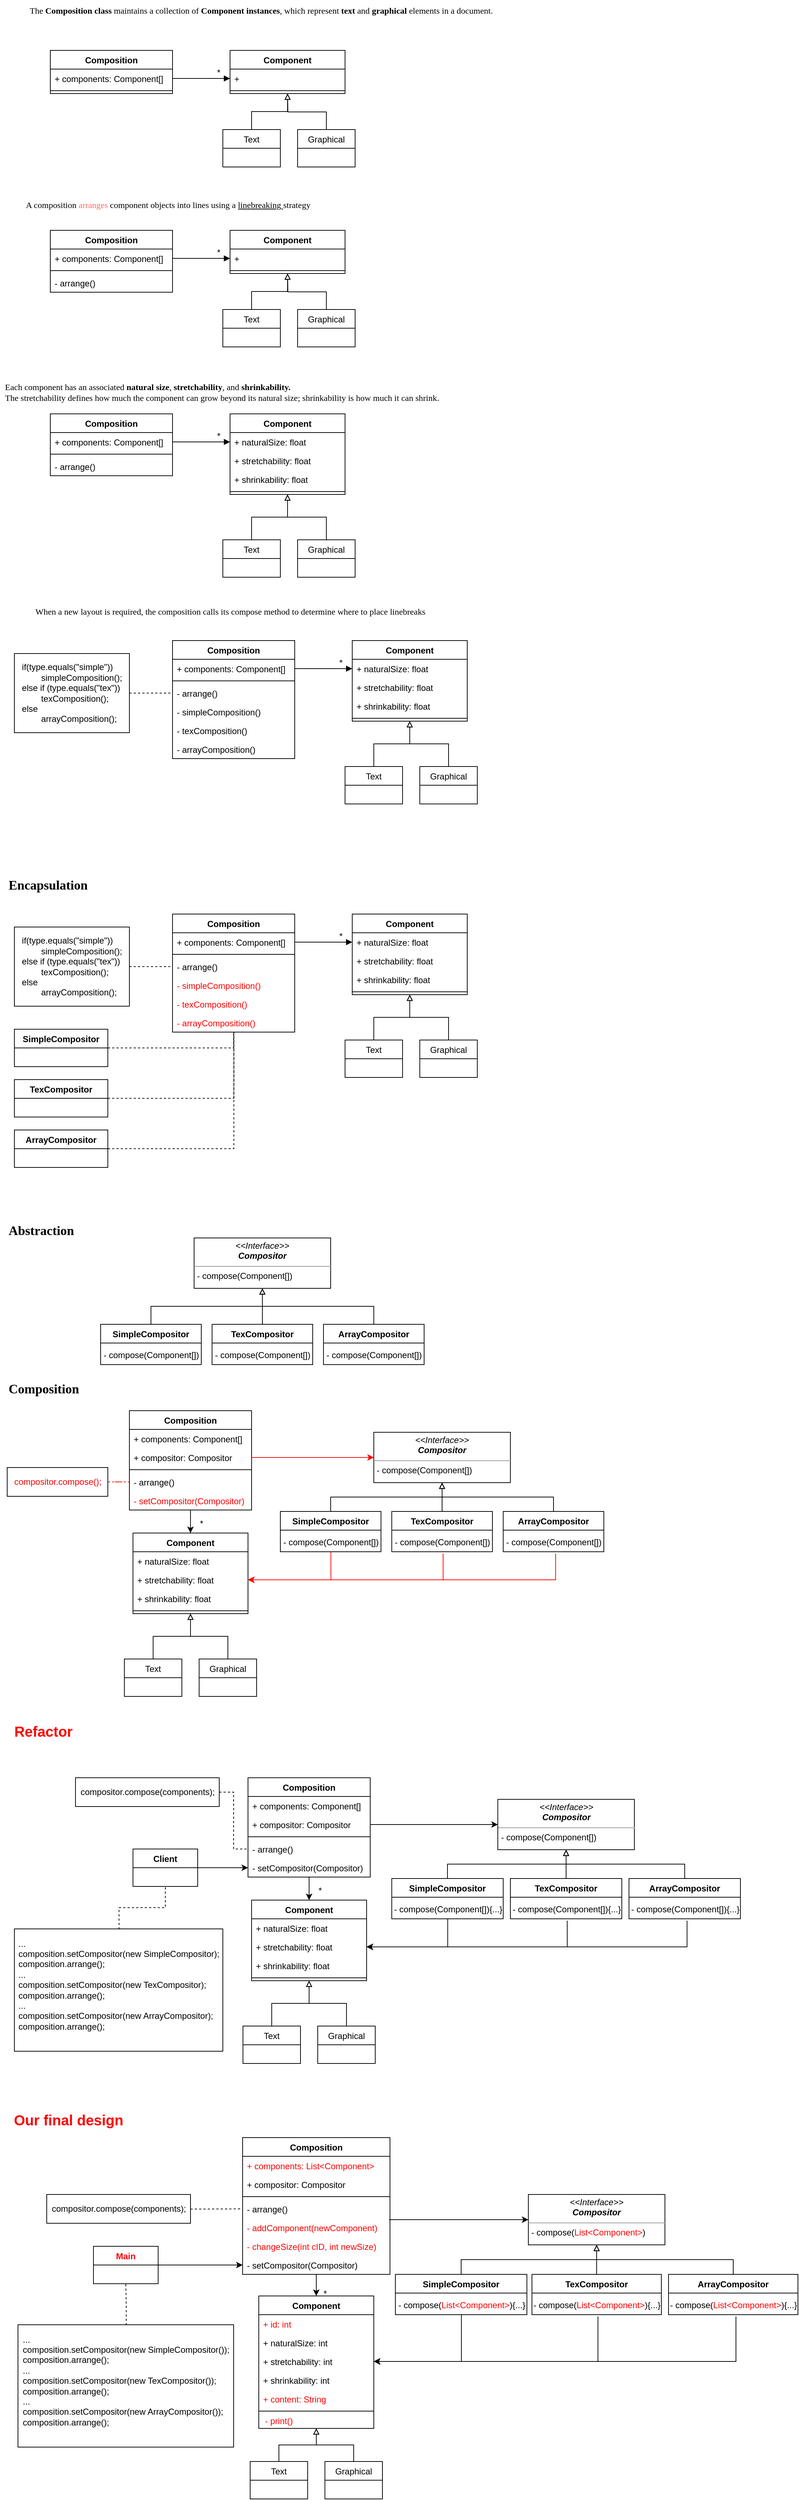 <mxfile version="15.8.3" type="device"><diagram id="C5RBs43oDa-KdzZeNtuy" name="Page-1"><mxGraphModel dx="1226" dy="763" grid="1" gridSize="10" guides="1" tooltips="1" connect="1" arrows="1" fold="1" page="1" pageScale="1" pageWidth="827" pageHeight="1169" math="0" shadow="0"><root><mxCell id="WIyWlLk6GJQsqaUBKTNV-0"/><mxCell id="WIyWlLk6GJQsqaUBKTNV-1" parent="WIyWlLk6GJQsqaUBKTNV-0"/><mxCell id="1S3bhvXSYkQxaGpVpnkH-1" value="&lt;span style=&quot;font-family: &amp;#34;trebuchetms&amp;#34;&quot;&gt;The &lt;b&gt;Composition class&lt;/b&gt; maintains a collection of &lt;b&gt;Component instances&lt;/b&gt;, which&amp;nbsp;&lt;/span&gt;&lt;span style=&quot;font-family: &amp;#34;trebuchetms&amp;#34;&quot;&gt;represent &lt;b&gt;text&lt;/b&gt; and &lt;b&gt;graphical&lt;/b&gt; elements in a document.&amp;nbsp;&lt;/span&gt;&lt;span style=&quot;font-family: &amp;#34;trebuchetms&amp;#34; ; background-color: rgb(255 , 255 , 255)&quot;&gt;&lt;br&gt;&lt;/span&gt;" style="text;html=1;strokeColor=none;fillColor=none;align=center;verticalAlign=middle;whiteSpace=wrap;rounded=0;" vertex="1" parent="WIyWlLk6GJQsqaUBKTNV-1"><mxGeometry y="10" width="730" height="30" as="geometry"/></mxCell><mxCell id="1S3bhvXSYkQxaGpVpnkH-6" value="Composition" style="swimlane;fontStyle=1;align=center;verticalAlign=top;childLayout=stackLayout;horizontal=1;startSize=26;horizontalStack=0;resizeParent=1;resizeParentMax=0;resizeLast=0;collapsible=1;marginBottom=0;fontSize=12;" vertex="1" parent="WIyWlLk6GJQsqaUBKTNV-1"><mxGeometry x="70" y="80" width="170" height="60" as="geometry"/></mxCell><mxCell id="1S3bhvXSYkQxaGpVpnkH-7" value="+ components: Component[]" style="text;strokeColor=none;fillColor=none;align=left;verticalAlign=top;spacingLeft=4;spacingRight=4;overflow=hidden;rotatable=0;points=[[0,0.5],[1,0.5]];portConstraint=eastwest;fontSize=12;" vertex="1" parent="1S3bhvXSYkQxaGpVpnkH-6"><mxGeometry y="26" width="170" height="26" as="geometry"/></mxCell><mxCell id="1S3bhvXSYkQxaGpVpnkH-8" value="" style="line;strokeWidth=1;fillColor=none;align=left;verticalAlign=middle;spacingTop=-1;spacingLeft=3;spacingRight=3;rotatable=0;labelPosition=right;points=[];portConstraint=eastwest;fontSize=12;" vertex="1" parent="1S3bhvXSYkQxaGpVpnkH-6"><mxGeometry y="52" width="170" height="8" as="geometry"/></mxCell><mxCell id="1S3bhvXSYkQxaGpVpnkH-10" value="Component" style="swimlane;fontStyle=1;align=center;verticalAlign=top;childLayout=stackLayout;horizontal=1;startSize=26;horizontalStack=0;resizeParent=1;resizeParentMax=0;resizeLast=0;collapsible=1;marginBottom=0;fontSize=12;" vertex="1" parent="WIyWlLk6GJQsqaUBKTNV-1"><mxGeometry x="320" y="80" width="160" height="60" as="geometry"/></mxCell><mxCell id="1S3bhvXSYkQxaGpVpnkH-11" value="+ " style="text;strokeColor=none;fillColor=none;align=left;verticalAlign=top;spacingLeft=4;spacingRight=4;overflow=hidden;rotatable=0;points=[[0,0.5],[1,0.5]];portConstraint=eastwest;fontSize=12;" vertex="1" parent="1S3bhvXSYkQxaGpVpnkH-10"><mxGeometry y="26" width="160" height="26" as="geometry"/></mxCell><mxCell id="1S3bhvXSYkQxaGpVpnkH-12" value="" style="line;strokeWidth=1;fillColor=none;align=left;verticalAlign=middle;spacingTop=-1;spacingLeft=3;spacingRight=3;rotatable=0;labelPosition=right;points=[];portConstraint=eastwest;fontSize=12;" vertex="1" parent="1S3bhvXSYkQxaGpVpnkH-10"><mxGeometry y="52" width="160" height="8" as="geometry"/></mxCell><mxCell id="1S3bhvXSYkQxaGpVpnkH-14" value="" style="endArrow=block;endFill=1;html=1;edgeStyle=orthogonalEdgeStyle;align=left;verticalAlign=top;rounded=0;fontSize=12;exitX=1;exitY=0.5;exitDx=0;exitDy=0;entryX=0;entryY=0.5;entryDx=0;entryDy=0;" edge="1" parent="WIyWlLk6GJQsqaUBKTNV-1" source="1S3bhvXSYkQxaGpVpnkH-7" target="1S3bhvXSYkQxaGpVpnkH-11"><mxGeometry x="0.5" y="-21" relative="1" as="geometry"><mxPoint x="320" y="210" as="sourcePoint"/><mxPoint x="480" y="210" as="targetPoint"/><mxPoint as="offset"/></mxGeometry></mxCell><mxCell id="1S3bhvXSYkQxaGpVpnkH-15" value="*" style="edgeLabel;resizable=0;html=1;align=left;verticalAlign=bottom;fontSize=12;" connectable="0" vertex="1" parent="1S3bhvXSYkQxaGpVpnkH-14"><mxGeometry x="-1" relative="1" as="geometry"><mxPoint x="60" as="offset"/></mxGeometry></mxCell><mxCell id="1S3bhvXSYkQxaGpVpnkH-21" style="edgeStyle=orthogonalEdgeStyle;rounded=0;orthogonalLoop=1;jettySize=auto;html=1;exitX=0.5;exitY=0;exitDx=0;exitDy=0;entryX=0.5;entryY=1;entryDx=0;entryDy=0;fontSize=12;endArrow=block;endFill=0;" edge="1" parent="WIyWlLk6GJQsqaUBKTNV-1" source="1S3bhvXSYkQxaGpVpnkH-16" target="1S3bhvXSYkQxaGpVpnkH-10"><mxGeometry relative="1" as="geometry"/></mxCell><mxCell id="1S3bhvXSYkQxaGpVpnkH-16" value="Text" style="swimlane;fontStyle=0;childLayout=stackLayout;horizontal=1;startSize=26;fillColor=none;horizontalStack=0;resizeParent=1;resizeParentMax=0;resizeLast=0;collapsible=1;marginBottom=0;fontSize=12;" vertex="1" parent="WIyWlLk6GJQsqaUBKTNV-1"><mxGeometry x="310" y="190" width="80" height="52" as="geometry"/></mxCell><mxCell id="1S3bhvXSYkQxaGpVpnkH-22" style="edgeStyle=orthogonalEdgeStyle;rounded=0;orthogonalLoop=1;jettySize=auto;html=1;exitX=0.5;exitY=0;exitDx=0;exitDy=0;fontSize=12;endArrow=block;endFill=0;" edge="1" parent="WIyWlLk6GJQsqaUBKTNV-1" source="1S3bhvXSYkQxaGpVpnkH-20"><mxGeometry relative="1" as="geometry"><mxPoint x="400" y="140" as="targetPoint"/></mxGeometry></mxCell><mxCell id="1S3bhvXSYkQxaGpVpnkH-20" value="Graphical" style="swimlane;fontStyle=0;childLayout=stackLayout;horizontal=1;startSize=26;fillColor=none;horizontalStack=0;resizeParent=1;resizeParentMax=0;resizeLast=0;collapsible=1;marginBottom=0;fontSize=12;" vertex="1" parent="WIyWlLk6GJQsqaUBKTNV-1"><mxGeometry x="414" y="190" width="80" height="52" as="geometry"/></mxCell><mxCell id="1S3bhvXSYkQxaGpVpnkH-23" value="&lt;span style=&quot;font-family: &amp;#34;trebuchetms&amp;#34;&quot;&gt;A composition &lt;font color=&quot;#ff6666&quot;&gt;arranges&lt;/font&gt; component objects into lines using a &lt;u&gt;linebreaking&amp;nbsp;&lt;/u&gt;&lt;/span&gt;&lt;span style=&quot;font-family: &amp;#34;trebuchetms&amp;#34;&quot;&gt;strategy&amp;nbsp;&lt;/span&gt;&lt;span style=&quot;font-family: &amp;#34;trebuchetms&amp;#34; ; background-color: rgb(255 , 255 , 255)&quot;&gt;&lt;br&gt;&lt;/span&gt;" style="text;html=1;align=center;verticalAlign=middle;resizable=0;points=[];autosize=1;strokeColor=none;fillColor=none;fontSize=12;" vertex="1" parent="WIyWlLk6GJQsqaUBKTNV-1"><mxGeometry x="5" y="285" width="460" height="20" as="geometry"/></mxCell><mxCell id="1S3bhvXSYkQxaGpVpnkH-27" value="Component" style="swimlane;fontStyle=1;align=center;verticalAlign=top;childLayout=stackLayout;horizontal=1;startSize=26;horizontalStack=0;resizeParent=1;resizeParentMax=0;resizeLast=0;collapsible=1;marginBottom=0;fontSize=12;" vertex="1" parent="WIyWlLk6GJQsqaUBKTNV-1"><mxGeometry x="320" y="330" width="160" height="60" as="geometry"/></mxCell><mxCell id="1S3bhvXSYkQxaGpVpnkH-28" value="+ " style="text;strokeColor=none;fillColor=none;align=left;verticalAlign=top;spacingLeft=4;spacingRight=4;overflow=hidden;rotatable=0;points=[[0,0.5],[1,0.5]];portConstraint=eastwest;fontSize=12;" vertex="1" parent="1S3bhvXSYkQxaGpVpnkH-27"><mxGeometry y="26" width="160" height="26" as="geometry"/></mxCell><mxCell id="1S3bhvXSYkQxaGpVpnkH-29" value="" style="line;strokeWidth=1;fillColor=none;align=left;verticalAlign=middle;spacingTop=-1;spacingLeft=3;spacingRight=3;rotatable=0;labelPosition=right;points=[];portConstraint=eastwest;fontSize=12;" vertex="1" parent="1S3bhvXSYkQxaGpVpnkH-27"><mxGeometry y="52" width="160" height="8" as="geometry"/></mxCell><mxCell id="1S3bhvXSYkQxaGpVpnkH-30" value="" style="endArrow=block;endFill=1;html=1;edgeStyle=orthogonalEdgeStyle;align=left;verticalAlign=top;rounded=0;fontSize=12;exitX=1;exitY=0.5;exitDx=0;exitDy=0;entryX=0;entryY=0.5;entryDx=0;entryDy=0;" edge="1" parent="WIyWlLk6GJQsqaUBKTNV-1" source="1S3bhvXSYkQxaGpVpnkH-39" target="1S3bhvXSYkQxaGpVpnkH-28"><mxGeometry x="0.5" y="-21" relative="1" as="geometry"><mxPoint x="240" y="369.0" as="sourcePoint"/><mxPoint x="480" y="460" as="targetPoint"/><mxPoint as="offset"/></mxGeometry></mxCell><mxCell id="1S3bhvXSYkQxaGpVpnkH-31" value="*" style="edgeLabel;resizable=0;html=1;align=left;verticalAlign=bottom;fontSize=12;" connectable="0" vertex="1" parent="1S3bhvXSYkQxaGpVpnkH-30"><mxGeometry x="-1" relative="1" as="geometry"><mxPoint x="60" as="offset"/></mxGeometry></mxCell><mxCell id="1S3bhvXSYkQxaGpVpnkH-32" style="edgeStyle=orthogonalEdgeStyle;rounded=0;orthogonalLoop=1;jettySize=auto;html=1;exitX=0.5;exitY=0;exitDx=0;exitDy=0;entryX=0.5;entryY=1;entryDx=0;entryDy=0;fontSize=12;endArrow=block;endFill=0;" edge="1" parent="WIyWlLk6GJQsqaUBKTNV-1" source="1S3bhvXSYkQxaGpVpnkH-33" target="1S3bhvXSYkQxaGpVpnkH-27"><mxGeometry relative="1" as="geometry"/></mxCell><mxCell id="1S3bhvXSYkQxaGpVpnkH-33" value="Text" style="swimlane;fontStyle=0;childLayout=stackLayout;horizontal=1;startSize=26;fillColor=none;horizontalStack=0;resizeParent=1;resizeParentMax=0;resizeLast=0;collapsible=1;marginBottom=0;fontSize=12;" vertex="1" parent="WIyWlLk6GJQsqaUBKTNV-1"><mxGeometry x="310" y="440" width="80" height="52" as="geometry"/></mxCell><mxCell id="1S3bhvXSYkQxaGpVpnkH-34" style="edgeStyle=orthogonalEdgeStyle;rounded=0;orthogonalLoop=1;jettySize=auto;html=1;exitX=0.5;exitY=0;exitDx=0;exitDy=0;fontSize=12;endArrow=block;endFill=0;" edge="1" parent="WIyWlLk6GJQsqaUBKTNV-1" source="1S3bhvXSYkQxaGpVpnkH-35"><mxGeometry relative="1" as="geometry"><mxPoint x="400" y="390" as="targetPoint"/></mxGeometry></mxCell><mxCell id="1S3bhvXSYkQxaGpVpnkH-35" value="Graphical" style="swimlane;fontStyle=0;childLayout=stackLayout;horizontal=1;startSize=26;fillColor=none;horizontalStack=0;resizeParent=1;resizeParentMax=0;resizeLast=0;collapsible=1;marginBottom=0;fontSize=12;" vertex="1" parent="WIyWlLk6GJQsqaUBKTNV-1"><mxGeometry x="414" y="440" width="80" height="52" as="geometry"/></mxCell><mxCell id="1S3bhvXSYkQxaGpVpnkH-38" value="Composition" style="swimlane;fontStyle=1;align=center;verticalAlign=top;childLayout=stackLayout;horizontal=1;startSize=26;horizontalStack=0;resizeParent=1;resizeParentMax=0;resizeLast=0;collapsible=1;marginBottom=0;labelBackgroundColor=none;fontSize=12;fontColor=#000000;" vertex="1" parent="WIyWlLk6GJQsqaUBKTNV-1"><mxGeometry x="70" y="330" width="170" height="86" as="geometry"/></mxCell><mxCell id="1S3bhvXSYkQxaGpVpnkH-39" value="+ components: Component[]" style="text;strokeColor=none;fillColor=none;align=left;verticalAlign=top;spacingLeft=4;spacingRight=4;overflow=hidden;rotatable=0;points=[[0,0.5],[1,0.5]];portConstraint=eastwest;labelBackgroundColor=none;fontSize=12;fontColor=#000000;" vertex="1" parent="1S3bhvXSYkQxaGpVpnkH-38"><mxGeometry y="26" width="170" height="26" as="geometry"/></mxCell><mxCell id="1S3bhvXSYkQxaGpVpnkH-40" value="" style="line;strokeWidth=1;fillColor=none;align=left;verticalAlign=middle;spacingTop=-1;spacingLeft=3;spacingRight=3;rotatable=0;labelPosition=right;points=[];portConstraint=eastwest;labelBackgroundColor=none;fontSize=12;fontColor=#000000;" vertex="1" parent="1S3bhvXSYkQxaGpVpnkH-38"><mxGeometry y="52" width="170" height="8" as="geometry"/></mxCell><mxCell id="1S3bhvXSYkQxaGpVpnkH-41" value="- arrange()" style="text;strokeColor=none;fillColor=none;align=left;verticalAlign=top;spacingLeft=4;spacingRight=4;overflow=hidden;rotatable=0;points=[[0,0.5],[1,0.5]];portConstraint=eastwest;labelBackgroundColor=none;fontSize=12;fontColor=#000000;" vertex="1" parent="1S3bhvXSYkQxaGpVpnkH-38"><mxGeometry y="60" width="170" height="26" as="geometry"/></mxCell><mxCell id="1S3bhvXSYkQxaGpVpnkH-44" value="&lt;font&gt;&lt;span style=&quot;font-size: 12px ; font-family: &amp;#34;trebuchetms&amp;#34;&quot;&gt;Each component has an associated &lt;b&gt;natural size&lt;/b&gt;, &lt;b&gt;stretchability&lt;/b&gt;, and&amp;nbsp;&lt;/span&gt;&lt;span style=&quot;font-size: 12px ; font-family: &amp;#34;trebuchetms&amp;#34;&quot;&gt;&lt;b&gt;shrinkability.&amp;nbsp;&lt;br&gt;&lt;/b&gt;&lt;/span&gt;&lt;font&gt;&lt;span style=&quot;font-size: 12px ; font-family: &amp;#34;trebuchetms&amp;#34;&quot;&gt;The stretchability defines how much the component can grow beyond its&amp;nbsp;&lt;/span&gt;&lt;span style=&quot;font-family: &amp;#34;trebuchetms&amp;#34;&quot;&gt;&lt;font style=&quot;font-size: 12px&quot;&gt;natural size; shrinkability is how much it can shrink.&amp;nbsp;&lt;/font&gt;&lt;/span&gt;&lt;span style=&quot;font-size: 12px ; font-family: &amp;#34;trebuchetms&amp;#34; ; background-color: rgb(255 , 255 , 255)&quot;&gt;&lt;br&gt;&lt;/span&gt;&lt;/font&gt;&lt;/font&gt;" style="text;html=1;align=left;verticalAlign=middle;resizable=0;points=[];autosize=1;strokeColor=none;fillColor=none;fontSize=12;fontColor=#000000;" vertex="1" parent="WIyWlLk6GJQsqaUBKTNV-1"><mxGeometry x="5" y="540" width="700" height="30" as="geometry"/></mxCell><mxCell id="1S3bhvXSYkQxaGpVpnkH-45" value="Component" style="swimlane;fontStyle=1;align=center;verticalAlign=top;childLayout=stackLayout;horizontal=1;startSize=26;horizontalStack=0;resizeParent=1;resizeParentMax=0;resizeLast=0;collapsible=1;marginBottom=0;fontSize=12;" vertex="1" parent="WIyWlLk6GJQsqaUBKTNV-1"><mxGeometry x="320" y="585" width="160" height="112" as="geometry"/></mxCell><mxCell id="1S3bhvXSYkQxaGpVpnkH-46" value="+ naturalSize: float" style="text;strokeColor=none;fillColor=none;align=left;verticalAlign=top;spacingLeft=4;spacingRight=4;overflow=hidden;rotatable=0;points=[[0,0.5],[1,0.5]];portConstraint=eastwest;fontSize=12;" vertex="1" parent="1S3bhvXSYkQxaGpVpnkH-45"><mxGeometry y="26" width="160" height="26" as="geometry"/></mxCell><mxCell id="1S3bhvXSYkQxaGpVpnkH-58" value="+ stretchability: float" style="text;strokeColor=none;fillColor=none;align=left;verticalAlign=top;spacingLeft=4;spacingRight=4;overflow=hidden;rotatable=0;points=[[0,0.5],[1,0.5]];portConstraint=eastwest;fontSize=12;" vertex="1" parent="1S3bhvXSYkQxaGpVpnkH-45"><mxGeometry y="52" width="160" height="26" as="geometry"/></mxCell><mxCell id="1S3bhvXSYkQxaGpVpnkH-59" value="+ shrinkability: float" style="text;strokeColor=none;fillColor=none;align=left;verticalAlign=top;spacingLeft=4;spacingRight=4;overflow=hidden;rotatable=0;points=[[0,0.5],[1,0.5]];portConstraint=eastwest;fontSize=12;" vertex="1" parent="1S3bhvXSYkQxaGpVpnkH-45"><mxGeometry y="78" width="160" height="26" as="geometry"/></mxCell><mxCell id="1S3bhvXSYkQxaGpVpnkH-47" value="" style="line;strokeWidth=1;fillColor=none;align=left;verticalAlign=middle;spacingTop=-1;spacingLeft=3;spacingRight=3;rotatable=0;labelPosition=right;points=[];portConstraint=eastwest;fontSize=12;" vertex="1" parent="1S3bhvXSYkQxaGpVpnkH-45"><mxGeometry y="104" width="160" height="8" as="geometry"/></mxCell><mxCell id="1S3bhvXSYkQxaGpVpnkH-48" value="" style="endArrow=block;endFill=1;html=1;edgeStyle=orthogonalEdgeStyle;align=left;verticalAlign=top;rounded=0;fontSize=12;exitX=1;exitY=0.5;exitDx=0;exitDy=0;entryX=0;entryY=0.5;entryDx=0;entryDy=0;" edge="1" parent="WIyWlLk6GJQsqaUBKTNV-1" source="1S3bhvXSYkQxaGpVpnkH-55" target="1S3bhvXSYkQxaGpVpnkH-46"><mxGeometry x="0.5" y="-21" relative="1" as="geometry"><mxPoint x="240" y="624.0" as="sourcePoint"/><mxPoint x="480" y="715" as="targetPoint"/><mxPoint as="offset"/></mxGeometry></mxCell><mxCell id="1S3bhvXSYkQxaGpVpnkH-49" value="*" style="edgeLabel;resizable=0;html=1;align=left;verticalAlign=bottom;fontSize=12;" connectable="0" vertex="1" parent="1S3bhvXSYkQxaGpVpnkH-48"><mxGeometry x="-1" relative="1" as="geometry"><mxPoint x="60" as="offset"/></mxGeometry></mxCell><mxCell id="1S3bhvXSYkQxaGpVpnkH-50" style="edgeStyle=orthogonalEdgeStyle;rounded=0;orthogonalLoop=1;jettySize=auto;html=1;exitX=0.5;exitY=0;exitDx=0;exitDy=0;entryX=0.5;entryY=1;entryDx=0;entryDy=0;fontSize=12;endArrow=block;endFill=0;" edge="1" parent="WIyWlLk6GJQsqaUBKTNV-1" source="1S3bhvXSYkQxaGpVpnkH-51" target="1S3bhvXSYkQxaGpVpnkH-45"><mxGeometry relative="1" as="geometry"/></mxCell><mxCell id="1S3bhvXSYkQxaGpVpnkH-51" value="Text" style="swimlane;fontStyle=0;childLayout=stackLayout;horizontal=1;startSize=26;fillColor=none;horizontalStack=0;resizeParent=1;resizeParentMax=0;resizeLast=0;collapsible=1;marginBottom=0;fontSize=12;" vertex="1" parent="WIyWlLk6GJQsqaUBKTNV-1"><mxGeometry x="310" y="760" width="80" height="52" as="geometry"/></mxCell><mxCell id="1S3bhvXSYkQxaGpVpnkH-52" style="edgeStyle=orthogonalEdgeStyle;rounded=0;orthogonalLoop=1;jettySize=auto;html=1;exitX=0.5;exitY=0;exitDx=0;exitDy=0;fontSize=12;endArrow=block;endFill=0;entryX=0.5;entryY=1;entryDx=0;entryDy=0;" edge="1" parent="WIyWlLk6GJQsqaUBKTNV-1" source="1S3bhvXSYkQxaGpVpnkH-53" target="1S3bhvXSYkQxaGpVpnkH-45"><mxGeometry relative="1" as="geometry"><mxPoint x="440" y="710" as="targetPoint"/></mxGeometry></mxCell><mxCell id="1S3bhvXSYkQxaGpVpnkH-53" value="Graphical" style="swimlane;fontStyle=0;childLayout=stackLayout;horizontal=1;startSize=26;fillColor=none;horizontalStack=0;resizeParent=1;resizeParentMax=0;resizeLast=0;collapsible=1;marginBottom=0;fontSize=12;" vertex="1" parent="WIyWlLk6GJQsqaUBKTNV-1"><mxGeometry x="414" y="760" width="80" height="52" as="geometry"/></mxCell><mxCell id="1S3bhvXSYkQxaGpVpnkH-54" value="Composition" style="swimlane;fontStyle=1;align=center;verticalAlign=top;childLayout=stackLayout;horizontal=1;startSize=26;horizontalStack=0;resizeParent=1;resizeParentMax=0;resizeLast=0;collapsible=1;marginBottom=0;labelBackgroundColor=none;fontSize=12;fontColor=#000000;" vertex="1" parent="WIyWlLk6GJQsqaUBKTNV-1"><mxGeometry x="70" y="585" width="170" height="86" as="geometry"/></mxCell><mxCell id="1S3bhvXSYkQxaGpVpnkH-55" value="+ components: Component[]" style="text;strokeColor=none;fillColor=none;align=left;verticalAlign=top;spacingLeft=4;spacingRight=4;overflow=hidden;rotatable=0;points=[[0,0.5],[1,0.5]];portConstraint=eastwest;labelBackgroundColor=none;fontSize=12;fontColor=#000000;" vertex="1" parent="1S3bhvXSYkQxaGpVpnkH-54"><mxGeometry y="26" width="170" height="26" as="geometry"/></mxCell><mxCell id="1S3bhvXSYkQxaGpVpnkH-56" value="" style="line;strokeWidth=1;fillColor=none;align=left;verticalAlign=middle;spacingTop=-1;spacingLeft=3;spacingRight=3;rotatable=0;labelPosition=right;points=[];portConstraint=eastwest;labelBackgroundColor=none;fontSize=12;fontColor=#000000;" vertex="1" parent="1S3bhvXSYkQxaGpVpnkH-54"><mxGeometry y="52" width="170" height="8" as="geometry"/></mxCell><mxCell id="1S3bhvXSYkQxaGpVpnkH-57" value="- arrange()" style="text;strokeColor=none;fillColor=none;align=left;verticalAlign=top;spacingLeft=4;spacingRight=4;overflow=hidden;rotatable=0;points=[[0,0.5],[1,0.5]];portConstraint=eastwest;labelBackgroundColor=none;fontSize=12;fontColor=#000000;" vertex="1" parent="1S3bhvXSYkQxaGpVpnkH-54"><mxGeometry y="60" width="170" height="26" as="geometry"/></mxCell><mxCell id="1S3bhvXSYkQxaGpVpnkH-61" value="&lt;span style=&quot;font-family: &amp;#34;trebuchetms&amp;#34; ; text-align: left&quot;&gt;When a new layout is required, the composition calls its compose method to determine where to place linebreaks&lt;/span&gt;" style="text;html=1;align=center;verticalAlign=middle;resizable=0;points=[];autosize=1;strokeColor=none;fillColor=none;fontSize=12;fontColor=#000000;" vertex="1" parent="WIyWlLk6GJQsqaUBKTNV-1"><mxGeometry x="5" y="850" width="630" height="20" as="geometry"/></mxCell><mxCell id="1S3bhvXSYkQxaGpVpnkH-62" value="Component" style="swimlane;fontStyle=1;align=center;verticalAlign=top;childLayout=stackLayout;horizontal=1;startSize=26;horizontalStack=0;resizeParent=1;resizeParentMax=0;resizeLast=0;collapsible=1;marginBottom=0;fontSize=12;" vertex="1" parent="WIyWlLk6GJQsqaUBKTNV-1"><mxGeometry x="490" y="900" width="160" height="112" as="geometry"/></mxCell><mxCell id="1S3bhvXSYkQxaGpVpnkH-63" value="+ naturalSize: float" style="text;strokeColor=none;fillColor=none;align=left;verticalAlign=top;spacingLeft=4;spacingRight=4;overflow=hidden;rotatable=0;points=[[0,0.5],[1,0.5]];portConstraint=eastwest;fontSize=12;" vertex="1" parent="1S3bhvXSYkQxaGpVpnkH-62"><mxGeometry y="26" width="160" height="26" as="geometry"/></mxCell><mxCell id="1S3bhvXSYkQxaGpVpnkH-64" value="+ stretchability: float" style="text;strokeColor=none;fillColor=none;align=left;verticalAlign=top;spacingLeft=4;spacingRight=4;overflow=hidden;rotatable=0;points=[[0,0.5],[1,0.5]];portConstraint=eastwest;fontSize=12;" vertex="1" parent="1S3bhvXSYkQxaGpVpnkH-62"><mxGeometry y="52" width="160" height="26" as="geometry"/></mxCell><mxCell id="1S3bhvXSYkQxaGpVpnkH-65" value="+ shrinkability: float" style="text;strokeColor=none;fillColor=none;align=left;verticalAlign=top;spacingLeft=4;spacingRight=4;overflow=hidden;rotatable=0;points=[[0,0.5],[1,0.5]];portConstraint=eastwest;fontSize=12;" vertex="1" parent="1S3bhvXSYkQxaGpVpnkH-62"><mxGeometry y="78" width="160" height="26" as="geometry"/></mxCell><mxCell id="1S3bhvXSYkQxaGpVpnkH-66" value="" style="line;strokeWidth=1;fillColor=none;align=left;verticalAlign=middle;spacingTop=-1;spacingLeft=3;spacingRight=3;rotatable=0;labelPosition=right;points=[];portConstraint=eastwest;fontSize=12;" vertex="1" parent="1S3bhvXSYkQxaGpVpnkH-62"><mxGeometry y="104" width="160" height="8" as="geometry"/></mxCell><mxCell id="1S3bhvXSYkQxaGpVpnkH-67" value="" style="endArrow=block;endFill=1;html=1;edgeStyle=orthogonalEdgeStyle;align=left;verticalAlign=top;rounded=0;fontSize=12;exitX=1;exitY=0.5;exitDx=0;exitDy=0;entryX=0;entryY=0.5;entryDx=0;entryDy=0;" edge="1" parent="WIyWlLk6GJQsqaUBKTNV-1" source="1S3bhvXSYkQxaGpVpnkH-74" target="1S3bhvXSYkQxaGpVpnkH-63"><mxGeometry x="0.5" y="-21" relative="1" as="geometry"><mxPoint x="410" y="939.0" as="sourcePoint"/><mxPoint x="650" y="1030" as="targetPoint"/><mxPoint as="offset"/></mxGeometry></mxCell><mxCell id="1S3bhvXSYkQxaGpVpnkH-68" value="*" style="edgeLabel;resizable=0;html=1;align=left;verticalAlign=bottom;fontSize=12;" connectable="0" vertex="1" parent="1S3bhvXSYkQxaGpVpnkH-67"><mxGeometry x="-1" relative="1" as="geometry"><mxPoint x="60" as="offset"/></mxGeometry></mxCell><mxCell id="1S3bhvXSYkQxaGpVpnkH-69" style="edgeStyle=orthogonalEdgeStyle;rounded=0;orthogonalLoop=1;jettySize=auto;html=1;exitX=0.5;exitY=0;exitDx=0;exitDy=0;entryX=0.5;entryY=1;entryDx=0;entryDy=0;fontSize=12;endArrow=block;endFill=0;" edge="1" parent="WIyWlLk6GJQsqaUBKTNV-1" source="1S3bhvXSYkQxaGpVpnkH-70" target="1S3bhvXSYkQxaGpVpnkH-62"><mxGeometry relative="1" as="geometry"/></mxCell><mxCell id="1S3bhvXSYkQxaGpVpnkH-70" value="Text" style="swimlane;fontStyle=0;childLayout=stackLayout;horizontal=1;startSize=26;fillColor=none;horizontalStack=0;resizeParent=1;resizeParentMax=0;resizeLast=0;collapsible=1;marginBottom=0;fontSize=12;" vertex="1" parent="WIyWlLk6GJQsqaUBKTNV-1"><mxGeometry x="480" y="1075" width="80" height="52" as="geometry"/></mxCell><mxCell id="1S3bhvXSYkQxaGpVpnkH-71" style="edgeStyle=orthogonalEdgeStyle;rounded=0;orthogonalLoop=1;jettySize=auto;html=1;exitX=0.5;exitY=0;exitDx=0;exitDy=0;fontSize=12;endArrow=block;endFill=0;entryX=0.5;entryY=1;entryDx=0;entryDy=0;" edge="1" parent="WIyWlLk6GJQsqaUBKTNV-1" source="1S3bhvXSYkQxaGpVpnkH-72" target="1S3bhvXSYkQxaGpVpnkH-62"><mxGeometry relative="1" as="geometry"><mxPoint x="610" y="1025" as="targetPoint"/></mxGeometry></mxCell><mxCell id="1S3bhvXSYkQxaGpVpnkH-72" value="Graphical" style="swimlane;fontStyle=0;childLayout=stackLayout;horizontal=1;startSize=26;fillColor=none;horizontalStack=0;resizeParent=1;resizeParentMax=0;resizeLast=0;collapsible=1;marginBottom=0;fontSize=12;" vertex="1" parent="WIyWlLk6GJQsqaUBKTNV-1"><mxGeometry x="584" y="1075" width="80" height="52" as="geometry"/></mxCell><mxCell id="1S3bhvXSYkQxaGpVpnkH-73" value="Composition" style="swimlane;fontStyle=1;align=center;verticalAlign=top;childLayout=stackLayout;horizontal=1;startSize=26;horizontalStack=0;resizeParent=1;resizeParentMax=0;resizeLast=0;collapsible=1;marginBottom=0;labelBackgroundColor=none;fontSize=12;fontColor=#000000;" vertex="1" parent="WIyWlLk6GJQsqaUBKTNV-1"><mxGeometry x="240" y="900" width="170" height="164" as="geometry"/></mxCell><mxCell id="1S3bhvXSYkQxaGpVpnkH-74" value="+ components: Component[]" style="text;strokeColor=none;fillColor=none;align=left;verticalAlign=top;spacingLeft=4;spacingRight=4;overflow=hidden;rotatable=0;points=[[0,0.5],[1,0.5]];portConstraint=eastwest;labelBackgroundColor=none;fontSize=12;fontColor=#000000;" vertex="1" parent="1S3bhvXSYkQxaGpVpnkH-73"><mxGeometry y="26" width="170" height="26" as="geometry"/></mxCell><mxCell id="1S3bhvXSYkQxaGpVpnkH-75" value="" style="line;strokeWidth=1;fillColor=none;align=left;verticalAlign=middle;spacingTop=-1;spacingLeft=3;spacingRight=3;rotatable=0;labelPosition=right;points=[];portConstraint=eastwest;labelBackgroundColor=none;fontSize=12;fontColor=#000000;" vertex="1" parent="1S3bhvXSYkQxaGpVpnkH-73"><mxGeometry y="52" width="170" height="8" as="geometry"/></mxCell><mxCell id="1S3bhvXSYkQxaGpVpnkH-76" value="- arrange()" style="text;strokeColor=none;fillColor=none;align=left;verticalAlign=top;spacingLeft=4;spacingRight=4;overflow=hidden;rotatable=0;points=[[0,0.5],[1,0.5]];portConstraint=eastwest;labelBackgroundColor=none;fontSize=12;fontColor=#000000;" vertex="1" parent="1S3bhvXSYkQxaGpVpnkH-73"><mxGeometry y="60" width="170" height="26" as="geometry"/></mxCell><mxCell id="1S3bhvXSYkQxaGpVpnkH-77" value="- simpleComposition()" style="text;strokeColor=none;fillColor=none;align=left;verticalAlign=top;spacingLeft=4;spacingRight=4;overflow=hidden;rotatable=0;points=[[0,0.5],[1,0.5]];portConstraint=eastwest;labelBackgroundColor=none;fontSize=12;fontColor=#000000;" vertex="1" parent="1S3bhvXSYkQxaGpVpnkH-73"><mxGeometry y="86" width="170" height="26" as="geometry"/></mxCell><mxCell id="1S3bhvXSYkQxaGpVpnkH-78" value="- texComposition()" style="text;strokeColor=none;fillColor=none;align=left;verticalAlign=top;spacingLeft=4;spacingRight=4;overflow=hidden;rotatable=0;points=[[0,0.5],[1,0.5]];portConstraint=eastwest;labelBackgroundColor=none;fontSize=12;fontColor=#000000;" vertex="1" parent="1S3bhvXSYkQxaGpVpnkH-73"><mxGeometry y="112" width="170" height="26" as="geometry"/></mxCell><mxCell id="1S3bhvXSYkQxaGpVpnkH-79" value="- arrayComposition()" style="text;strokeColor=none;fillColor=none;align=left;verticalAlign=top;spacingLeft=4;spacingRight=4;overflow=hidden;rotatable=0;points=[[0,0.5],[1,0.5]];portConstraint=eastwest;labelBackgroundColor=none;fontSize=12;fontColor=#000000;" vertex="1" parent="1S3bhvXSYkQxaGpVpnkH-73"><mxGeometry y="138" width="170" height="26" as="geometry"/></mxCell><mxCell id="1S3bhvXSYkQxaGpVpnkH-82" style="edgeStyle=orthogonalEdgeStyle;rounded=0;orthogonalLoop=1;jettySize=auto;html=1;fontSize=12;fontColor=#000000;endArrow=none;endFill=0;dashed=1;" edge="1" parent="WIyWlLk6GJQsqaUBKTNV-1" source="1S3bhvXSYkQxaGpVpnkH-80" target="1S3bhvXSYkQxaGpVpnkH-76"><mxGeometry relative="1" as="geometry"/></mxCell><mxCell id="1S3bhvXSYkQxaGpVpnkH-80" value="&lt;p style=&quot;line-height: 1.6&quot;&gt;&lt;/p&gt;&lt;div style=&quot;text-align: left&quot;&gt;&lt;span&gt;if(type.equals(&quot;simple&quot;))&amp;nbsp;&lt;/span&gt;&lt;/div&gt;&lt;div style=&quot;text-align: left&quot;&gt;&lt;span&gt;&lt;span style=&quot;white-space: pre&quot;&gt;&#9;&lt;/span&gt;simpleComposition();&lt;/span&gt;&lt;/div&gt;&lt;div style=&quot;text-align: left&quot;&gt;&lt;span&gt;else if (type.equals(&quot;tex&quot;))&amp;nbsp;&lt;/span&gt;&lt;/div&gt;&lt;div style=&quot;text-align: left&quot;&gt;&lt;span&gt;&lt;span style=&quot;white-space: pre&quot;&gt;&#9;&lt;/span&gt;texComposition();&lt;/span&gt;&lt;/div&gt;&lt;div style=&quot;text-align: left&quot;&gt;&lt;span&gt;else&amp;nbsp;&lt;/span&gt;&lt;/div&gt;&lt;div style=&quot;text-align: left&quot;&gt;&lt;span&gt;&lt;span style=&quot;white-space: pre&quot;&gt;&#9;&lt;/span&gt;arrayComposition();&lt;/span&gt;&lt;/div&gt;&lt;p&gt;&lt;/p&gt;" style="text;html=1;align=center;verticalAlign=middle;resizable=0;points=[];autosize=1;strokeColor=default;fillColor=none;fontSize=12;fontColor=#000000;" vertex="1" parent="WIyWlLk6GJQsqaUBKTNV-1"><mxGeometry x="20" y="918" width="160" height="110" as="geometry"/></mxCell><mxCell id="1S3bhvXSYkQxaGpVpnkH-83" value="Component" style="swimlane;fontStyle=1;align=center;verticalAlign=top;childLayout=stackLayout;horizontal=1;startSize=26;horizontalStack=0;resizeParent=1;resizeParentMax=0;resizeLast=0;collapsible=1;marginBottom=0;fontSize=12;" vertex="1" parent="WIyWlLk6GJQsqaUBKTNV-1"><mxGeometry x="490" y="1280" width="160" height="112" as="geometry"/></mxCell><mxCell id="1S3bhvXSYkQxaGpVpnkH-84" value="+ naturalSize: float" style="text;strokeColor=none;fillColor=none;align=left;verticalAlign=top;spacingLeft=4;spacingRight=4;overflow=hidden;rotatable=0;points=[[0,0.5],[1,0.5]];portConstraint=eastwest;fontSize=12;" vertex="1" parent="1S3bhvXSYkQxaGpVpnkH-83"><mxGeometry y="26" width="160" height="26" as="geometry"/></mxCell><mxCell id="1S3bhvXSYkQxaGpVpnkH-85" value="+ stretchability: float" style="text;strokeColor=none;fillColor=none;align=left;verticalAlign=top;spacingLeft=4;spacingRight=4;overflow=hidden;rotatable=0;points=[[0,0.5],[1,0.5]];portConstraint=eastwest;fontSize=12;" vertex="1" parent="1S3bhvXSYkQxaGpVpnkH-83"><mxGeometry y="52" width="160" height="26" as="geometry"/></mxCell><mxCell id="1S3bhvXSYkQxaGpVpnkH-86" value="+ shrinkability: float" style="text;strokeColor=none;fillColor=none;align=left;verticalAlign=top;spacingLeft=4;spacingRight=4;overflow=hidden;rotatable=0;points=[[0,0.5],[1,0.5]];portConstraint=eastwest;fontSize=12;" vertex="1" parent="1S3bhvXSYkQxaGpVpnkH-83"><mxGeometry y="78" width="160" height="26" as="geometry"/></mxCell><mxCell id="1S3bhvXSYkQxaGpVpnkH-87" value="" style="line;strokeWidth=1;fillColor=none;align=left;verticalAlign=middle;spacingTop=-1;spacingLeft=3;spacingRight=3;rotatable=0;labelPosition=right;points=[];portConstraint=eastwest;fontSize=12;" vertex="1" parent="1S3bhvXSYkQxaGpVpnkH-83"><mxGeometry y="104" width="160" height="8" as="geometry"/></mxCell><mxCell id="1S3bhvXSYkQxaGpVpnkH-88" value="" style="endArrow=block;endFill=1;html=1;edgeStyle=orthogonalEdgeStyle;align=left;verticalAlign=top;rounded=0;fontSize=12;exitX=1;exitY=0.5;exitDx=0;exitDy=0;entryX=0;entryY=0.5;entryDx=0;entryDy=0;" edge="1" parent="WIyWlLk6GJQsqaUBKTNV-1" source="1S3bhvXSYkQxaGpVpnkH-95" target="1S3bhvXSYkQxaGpVpnkH-84"><mxGeometry x="0.5" y="-21" relative="1" as="geometry"><mxPoint x="410" y="1319" as="sourcePoint"/><mxPoint x="650" y="1410" as="targetPoint"/><mxPoint as="offset"/></mxGeometry></mxCell><mxCell id="1S3bhvXSYkQxaGpVpnkH-89" value="*" style="edgeLabel;resizable=0;html=1;align=left;verticalAlign=bottom;fontSize=12;" connectable="0" vertex="1" parent="1S3bhvXSYkQxaGpVpnkH-88"><mxGeometry x="-1" relative="1" as="geometry"><mxPoint x="60" as="offset"/></mxGeometry></mxCell><mxCell id="1S3bhvXSYkQxaGpVpnkH-90" style="edgeStyle=orthogonalEdgeStyle;rounded=0;orthogonalLoop=1;jettySize=auto;html=1;exitX=0.5;exitY=0;exitDx=0;exitDy=0;entryX=0.5;entryY=1;entryDx=0;entryDy=0;fontSize=12;endArrow=block;endFill=0;" edge="1" parent="WIyWlLk6GJQsqaUBKTNV-1" source="1S3bhvXSYkQxaGpVpnkH-91" target="1S3bhvXSYkQxaGpVpnkH-83"><mxGeometry relative="1" as="geometry"/></mxCell><mxCell id="1S3bhvXSYkQxaGpVpnkH-91" value="Text" style="swimlane;fontStyle=0;childLayout=stackLayout;horizontal=1;startSize=26;fillColor=none;horizontalStack=0;resizeParent=1;resizeParentMax=0;resizeLast=0;collapsible=1;marginBottom=0;fontSize=12;" vertex="1" parent="WIyWlLk6GJQsqaUBKTNV-1"><mxGeometry x="480" y="1455" width="80" height="52" as="geometry"/></mxCell><mxCell id="1S3bhvXSYkQxaGpVpnkH-92" style="edgeStyle=orthogonalEdgeStyle;rounded=0;orthogonalLoop=1;jettySize=auto;html=1;exitX=0.5;exitY=0;exitDx=0;exitDy=0;fontSize=12;endArrow=block;endFill=0;entryX=0.5;entryY=1;entryDx=0;entryDy=0;" edge="1" parent="WIyWlLk6GJQsqaUBKTNV-1" source="1S3bhvXSYkQxaGpVpnkH-93" target="1S3bhvXSYkQxaGpVpnkH-83"><mxGeometry relative="1" as="geometry"><mxPoint x="610" y="1405" as="targetPoint"/></mxGeometry></mxCell><mxCell id="1S3bhvXSYkQxaGpVpnkH-93" value="Graphical" style="swimlane;fontStyle=0;childLayout=stackLayout;horizontal=1;startSize=26;fillColor=none;horizontalStack=0;resizeParent=1;resizeParentMax=0;resizeLast=0;collapsible=1;marginBottom=0;fontSize=12;" vertex="1" parent="WIyWlLk6GJQsqaUBKTNV-1"><mxGeometry x="584" y="1455" width="80" height="52" as="geometry"/></mxCell><mxCell id="1S3bhvXSYkQxaGpVpnkH-94" value="Composition" style="swimlane;fontStyle=1;align=center;verticalAlign=top;childLayout=stackLayout;horizontal=1;startSize=26;horizontalStack=0;resizeParent=1;resizeParentMax=0;resizeLast=0;collapsible=1;marginBottom=0;labelBackgroundColor=none;fontSize=12;fontColor=#000000;" vertex="1" parent="WIyWlLk6GJQsqaUBKTNV-1"><mxGeometry x="240" y="1280" width="170" height="164" as="geometry"/></mxCell><mxCell id="1S3bhvXSYkQxaGpVpnkH-95" value="+ components: Component[]" style="text;strokeColor=none;fillColor=none;align=left;verticalAlign=top;spacingLeft=4;spacingRight=4;overflow=hidden;rotatable=0;points=[[0,0.5],[1,0.5]];portConstraint=eastwest;labelBackgroundColor=none;fontSize=12;fontColor=#000000;" vertex="1" parent="1S3bhvXSYkQxaGpVpnkH-94"><mxGeometry y="26" width="170" height="26" as="geometry"/></mxCell><mxCell id="1S3bhvXSYkQxaGpVpnkH-96" value="" style="line;strokeWidth=1;fillColor=none;align=left;verticalAlign=middle;spacingTop=-1;spacingLeft=3;spacingRight=3;rotatable=0;labelPosition=right;points=[];portConstraint=eastwest;labelBackgroundColor=none;fontSize=12;fontColor=#000000;" vertex="1" parent="1S3bhvXSYkQxaGpVpnkH-94"><mxGeometry y="52" width="170" height="8" as="geometry"/></mxCell><mxCell id="1S3bhvXSYkQxaGpVpnkH-97" value="- arrange()" style="text;strokeColor=none;fillColor=none;align=left;verticalAlign=top;spacingLeft=4;spacingRight=4;overflow=hidden;rotatable=0;points=[[0,0.5],[1,0.5]];portConstraint=eastwest;labelBackgroundColor=none;fontSize=12;fontColor=#000000;" vertex="1" parent="1S3bhvXSYkQxaGpVpnkH-94"><mxGeometry y="60" width="170" height="26" as="geometry"/></mxCell><mxCell id="1S3bhvXSYkQxaGpVpnkH-98" value="- simpleComposition()" style="text;strokeColor=none;fillColor=none;align=left;verticalAlign=top;spacingLeft=4;spacingRight=4;overflow=hidden;rotatable=0;points=[[0,0.5],[1,0.5]];portConstraint=eastwest;labelBackgroundColor=none;fontSize=12;fontColor=#FF0000;" vertex="1" parent="1S3bhvXSYkQxaGpVpnkH-94"><mxGeometry y="86" width="170" height="26" as="geometry"/></mxCell><mxCell id="1S3bhvXSYkQxaGpVpnkH-99" value="- texComposition()" style="text;strokeColor=none;fillColor=none;align=left;verticalAlign=top;spacingLeft=4;spacingRight=4;overflow=hidden;rotatable=0;points=[[0,0.5],[1,0.5]];portConstraint=eastwest;labelBackgroundColor=none;fontSize=12;fontColor=#FF0000;" vertex="1" parent="1S3bhvXSYkQxaGpVpnkH-94"><mxGeometry y="112" width="170" height="26" as="geometry"/></mxCell><mxCell id="1S3bhvXSYkQxaGpVpnkH-100" value="- arrayComposition()" style="text;strokeColor=none;fillColor=none;align=left;verticalAlign=top;spacingLeft=4;spacingRight=4;overflow=hidden;rotatable=0;points=[[0,0.5],[1,0.5]];portConstraint=eastwest;labelBackgroundColor=none;fontSize=12;fontColor=#FF0000;" vertex="1" parent="1S3bhvXSYkQxaGpVpnkH-94"><mxGeometry y="138" width="170" height="26" as="geometry"/></mxCell><mxCell id="1S3bhvXSYkQxaGpVpnkH-101" style="edgeStyle=orthogonalEdgeStyle;rounded=0;orthogonalLoop=1;jettySize=auto;html=1;fontSize=12;fontColor=#000000;endArrow=none;endFill=0;dashed=1;" edge="1" parent="WIyWlLk6GJQsqaUBKTNV-1" source="1S3bhvXSYkQxaGpVpnkH-102" target="1S3bhvXSYkQxaGpVpnkH-97"><mxGeometry relative="1" as="geometry"/></mxCell><mxCell id="1S3bhvXSYkQxaGpVpnkH-102" value="&lt;p style=&quot;line-height: 1.6&quot;&gt;&lt;/p&gt;&lt;div style=&quot;text-align: left&quot;&gt;&lt;span&gt;if(type.equals(&quot;simple&quot;))&amp;nbsp;&lt;/span&gt;&lt;/div&gt;&lt;div style=&quot;text-align: left&quot;&gt;&lt;span&gt;&lt;span style=&quot;white-space: pre&quot;&gt;&#9;&lt;/span&gt;simpleComposition();&lt;/span&gt;&lt;/div&gt;&lt;div style=&quot;text-align: left&quot;&gt;&lt;span&gt;else if (type.equals(&quot;tex&quot;))&amp;nbsp;&lt;/span&gt;&lt;/div&gt;&lt;div style=&quot;text-align: left&quot;&gt;&lt;span&gt;&lt;span style=&quot;white-space: pre&quot;&gt;&#9;&lt;/span&gt;texComposition();&lt;/span&gt;&lt;/div&gt;&lt;div style=&quot;text-align: left&quot;&gt;&lt;span&gt;else&amp;nbsp;&lt;/span&gt;&lt;/div&gt;&lt;div style=&quot;text-align: left&quot;&gt;&lt;span&gt;&lt;span style=&quot;white-space: pre&quot;&gt;&#9;&lt;/span&gt;arrayComposition();&lt;/span&gt;&lt;/div&gt;&lt;p&gt;&lt;/p&gt;" style="text;html=1;align=center;verticalAlign=middle;resizable=0;points=[];autosize=1;strokeColor=default;fillColor=none;fontSize=12;fontColor=#000000;" vertex="1" parent="WIyWlLk6GJQsqaUBKTNV-1"><mxGeometry x="20" y="1298" width="160" height="110" as="geometry"/></mxCell><mxCell id="1S3bhvXSYkQxaGpVpnkH-103" value="&lt;span style=&quot;font-family: &amp;#34;trebuchetms&amp;#34;&quot;&gt;&lt;b&gt;&lt;font style=&quot;font-size: 18px&quot;&gt;Encapsulation&lt;/font&gt;&lt;/b&gt;&lt;/span&gt;" style="text;html=1;align=left;verticalAlign=middle;resizable=0;points=[];autosize=1;strokeColor=none;fillColor=none;fontSize=12;fontColor=#000000;" vertex="1" parent="WIyWlLk6GJQsqaUBKTNV-1"><mxGeometry x="10" y="1230" width="130" height="20" as="geometry"/></mxCell><mxCell id="1S3bhvXSYkQxaGpVpnkH-107" style="edgeStyle=orthogonalEdgeStyle;rounded=0;orthogonalLoop=1;jettySize=auto;html=1;exitX=1;exitY=0.5;exitDx=0;exitDy=0;dashed=1;fontSize=18;fontColor=#FF0000;endArrow=none;endFill=0;entryX=0.5;entryY=1;entryDx=0;entryDy=0;" edge="1" parent="WIyWlLk6GJQsqaUBKTNV-1" source="1S3bhvXSYkQxaGpVpnkH-104" target="1S3bhvXSYkQxaGpVpnkH-94"><mxGeometry relative="1" as="geometry"><mxPoint x="330" y="1450" as="targetPoint"/></mxGeometry></mxCell><mxCell id="1S3bhvXSYkQxaGpVpnkH-104" value="SimpleCompositor" style="swimlane;fontStyle=1;childLayout=stackLayout;horizontal=1;startSize=26;fillColor=none;horizontalStack=0;resizeParent=1;resizeParentMax=0;resizeLast=0;collapsible=1;marginBottom=0;fontSize=12;" vertex="1" parent="WIyWlLk6GJQsqaUBKTNV-1"><mxGeometry x="20" y="1440" width="130" height="52" as="geometry"/></mxCell><mxCell id="1S3bhvXSYkQxaGpVpnkH-108" style="edgeStyle=orthogonalEdgeStyle;rounded=0;orthogonalLoop=1;jettySize=auto;html=1;exitX=1;exitY=0.5;exitDx=0;exitDy=0;dashed=1;fontSize=18;fontColor=#FF0000;endArrow=none;endFill=0;entryX=0.502;entryY=1.013;entryDx=0;entryDy=0;entryPerimeter=0;" edge="1" parent="WIyWlLk6GJQsqaUBKTNV-1" source="1S3bhvXSYkQxaGpVpnkH-105" target="1S3bhvXSYkQxaGpVpnkH-100"><mxGeometry relative="1" as="geometry"><mxPoint x="320" y="1470" as="targetPoint"/></mxGeometry></mxCell><mxCell id="1S3bhvXSYkQxaGpVpnkH-105" value="TexCompositor" style="swimlane;fontStyle=1;childLayout=stackLayout;horizontal=1;startSize=26;fillColor=none;horizontalStack=0;resizeParent=1;resizeParentMax=0;resizeLast=0;collapsible=1;marginBottom=0;fontSize=12;" vertex="1" parent="WIyWlLk6GJQsqaUBKTNV-1"><mxGeometry x="20" y="1510" width="130" height="52" as="geometry"/></mxCell><mxCell id="1S3bhvXSYkQxaGpVpnkH-109" style="edgeStyle=orthogonalEdgeStyle;rounded=0;orthogonalLoop=1;jettySize=auto;html=1;exitX=1;exitY=0.5;exitDx=0;exitDy=0;dashed=1;fontSize=18;fontColor=#FF0000;endArrow=none;endFill=0;entryX=0.502;entryY=1;entryDx=0;entryDy=0;entryPerimeter=0;" edge="1" parent="WIyWlLk6GJQsqaUBKTNV-1" source="1S3bhvXSYkQxaGpVpnkH-106" target="1S3bhvXSYkQxaGpVpnkH-100"><mxGeometry relative="1" as="geometry"><mxPoint x="320" y="1470" as="targetPoint"/></mxGeometry></mxCell><mxCell id="1S3bhvXSYkQxaGpVpnkH-106" value="ArrayCompositor" style="swimlane;fontStyle=1;childLayout=stackLayout;horizontal=1;startSize=26;fillColor=none;horizontalStack=0;resizeParent=1;resizeParentMax=0;resizeLast=0;collapsible=1;marginBottom=0;fontSize=12;" vertex="1" parent="WIyWlLk6GJQsqaUBKTNV-1"><mxGeometry x="20" y="1580" width="130" height="52" as="geometry"/></mxCell><mxCell id="1S3bhvXSYkQxaGpVpnkH-110" value="&lt;span style=&quot;font-family: &amp;#34;trebuchetms&amp;#34;&quot;&gt;&lt;b&gt;&lt;font style=&quot;font-size: 18px&quot;&gt;Abstraction&lt;/font&gt;&lt;/b&gt;&lt;/span&gt;" style="text;html=1;align=left;verticalAlign=middle;resizable=0;points=[];autosize=1;strokeColor=none;fillColor=none;fontSize=12;fontColor=#000000;" vertex="1" parent="WIyWlLk6GJQsqaUBKTNV-1"><mxGeometry x="10" y="1710" width="110" height="20" as="geometry"/></mxCell><mxCell id="1S3bhvXSYkQxaGpVpnkH-111" value="&lt;p style=&quot;margin: 0px ; margin-top: 4px ; text-align: center&quot;&gt;&lt;i&gt;&amp;lt;&amp;lt;Interface&amp;gt;&amp;gt;&lt;/i&gt;&lt;br&gt;&lt;b&gt;&lt;i&gt;Compositor&lt;/i&gt;&lt;/b&gt;&lt;/p&gt;&lt;hr size=&quot;1&quot;&gt;&lt;p style=&quot;margin: 0px ; margin-left: 4px&quot;&gt;- compose(Component[])&lt;/p&gt;" style="verticalAlign=top;align=left;overflow=fill;fontSize=12;fontFamily=Helvetica;html=1;labelBackgroundColor=none;fontColor=#000000;strokeColor=default;" vertex="1" parent="WIyWlLk6GJQsqaUBKTNV-1"><mxGeometry x="270" y="1730" width="190" height="70" as="geometry"/></mxCell><mxCell id="1S3bhvXSYkQxaGpVpnkH-119" style="edgeStyle=orthogonalEdgeStyle;rounded=0;orthogonalLoop=1;jettySize=auto;html=1;exitX=0.5;exitY=0;exitDx=0;exitDy=0;entryX=0.5;entryY=1;entryDx=0;entryDy=0;fontSize=18;fontColor=#000000;endArrow=block;endFill=0;" edge="1" parent="WIyWlLk6GJQsqaUBKTNV-1" source="1S3bhvXSYkQxaGpVpnkH-112" target="1S3bhvXSYkQxaGpVpnkH-111"><mxGeometry relative="1" as="geometry"/></mxCell><mxCell id="1S3bhvXSYkQxaGpVpnkH-112" value="SimpleCompositor" style="swimlane;fontStyle=1;childLayout=stackLayout;horizontal=1;startSize=26;fillColor=none;horizontalStack=0;resizeParent=1;resizeParentMax=0;resizeLast=0;collapsible=1;marginBottom=0;fontSize=12;" vertex="1" parent="WIyWlLk6GJQsqaUBKTNV-1"><mxGeometry x="140" y="1850" width="140" height="56" as="geometry"/></mxCell><mxCell id="1S3bhvXSYkQxaGpVpnkH-116" value="&lt;span style=&quot;font-size: 12px ; text-align: left&quot;&gt;- compose(Component[])&lt;/span&gt;" style="text;html=1;align=center;verticalAlign=middle;resizable=0;points=[];autosize=1;strokeColor=none;fillColor=none;fontSize=18;fontColor=#000000;" vertex="1" parent="1S3bhvXSYkQxaGpVpnkH-112"><mxGeometry y="26" width="140" height="30" as="geometry"/></mxCell><mxCell id="1S3bhvXSYkQxaGpVpnkH-121" style="edgeStyle=orthogonalEdgeStyle;rounded=0;orthogonalLoop=1;jettySize=auto;html=1;exitX=0.5;exitY=0;exitDx=0;exitDy=0;entryX=0.5;entryY=1;entryDx=0;entryDy=0;fontSize=18;fontColor=#000000;endArrow=block;endFill=0;" edge="1" parent="WIyWlLk6GJQsqaUBKTNV-1" source="1S3bhvXSYkQxaGpVpnkH-113" target="1S3bhvXSYkQxaGpVpnkH-111"><mxGeometry relative="1" as="geometry"/></mxCell><mxCell id="1S3bhvXSYkQxaGpVpnkH-113" value="TexCompositor" style="swimlane;fontStyle=1;childLayout=stackLayout;horizontal=1;startSize=26;fillColor=none;horizontalStack=0;resizeParent=1;resizeParentMax=0;resizeLast=0;collapsible=1;marginBottom=0;fontSize=12;" vertex="1" parent="WIyWlLk6GJQsqaUBKTNV-1"><mxGeometry x="295" y="1850" width="140" height="56" as="geometry"/></mxCell><mxCell id="1S3bhvXSYkQxaGpVpnkH-117" value="&lt;span style=&quot;font-size: 12px ; text-align: left&quot;&gt;- compose(Component[])&lt;/span&gt;" style="text;html=1;align=center;verticalAlign=middle;resizable=0;points=[];autosize=1;strokeColor=none;fillColor=none;fontSize=18;fontColor=#000000;" vertex="1" parent="1S3bhvXSYkQxaGpVpnkH-113"><mxGeometry y="26" width="140" height="30" as="geometry"/></mxCell><mxCell id="1S3bhvXSYkQxaGpVpnkH-122" style="edgeStyle=orthogonalEdgeStyle;rounded=0;orthogonalLoop=1;jettySize=auto;html=1;exitX=0.5;exitY=0;exitDx=0;exitDy=0;fontSize=18;fontColor=#000000;endArrow=block;endFill=0;entryX=0.5;entryY=1;entryDx=0;entryDy=0;" edge="1" parent="WIyWlLk6GJQsqaUBKTNV-1" source="1S3bhvXSYkQxaGpVpnkH-114" target="1S3bhvXSYkQxaGpVpnkH-111"><mxGeometry relative="1" as="geometry"><mxPoint x="360" y="1800" as="targetPoint"/></mxGeometry></mxCell><mxCell id="1S3bhvXSYkQxaGpVpnkH-114" value="ArrayCompositor" style="swimlane;fontStyle=1;childLayout=stackLayout;horizontal=1;startSize=26;fillColor=none;horizontalStack=0;resizeParent=1;resizeParentMax=0;resizeLast=0;collapsible=1;marginBottom=0;fontSize=12;" vertex="1" parent="WIyWlLk6GJQsqaUBKTNV-1"><mxGeometry x="450" y="1850" width="140" height="56" as="geometry"/></mxCell><mxCell id="1S3bhvXSYkQxaGpVpnkH-118" value="&lt;span style=&quot;font-size: 12px ; text-align: left&quot;&gt;- compose(Component[])&lt;/span&gt;" style="text;html=1;align=center;verticalAlign=middle;resizable=0;points=[];autosize=1;strokeColor=none;fillColor=none;fontSize=18;fontColor=#000000;" vertex="1" parent="1S3bhvXSYkQxaGpVpnkH-114"><mxGeometry y="26" width="140" height="30" as="geometry"/></mxCell><mxCell id="1S3bhvXSYkQxaGpVpnkH-123" value="&lt;span style=&quot;font-family: &amp;#34;trebuchetms&amp;#34;&quot;&gt;&lt;b&gt;&lt;font style=&quot;font-size: 18px&quot;&gt;Composition&lt;/font&gt;&lt;/b&gt;&lt;/span&gt;" style="text;html=1;align=left;verticalAlign=middle;resizable=0;points=[];autosize=1;strokeColor=none;fillColor=none;fontSize=12;fontColor=#000000;" vertex="1" parent="WIyWlLk6GJQsqaUBKTNV-1"><mxGeometry x="10" y="1930" width="120" height="20" as="geometry"/></mxCell><mxCell id="1S3bhvXSYkQxaGpVpnkH-124" value="Component" style="swimlane;fontStyle=1;align=center;verticalAlign=top;childLayout=stackLayout;horizontal=1;startSize=26;horizontalStack=0;resizeParent=1;resizeParentMax=0;resizeLast=0;collapsible=1;marginBottom=0;fontSize=12;" vertex="1" parent="WIyWlLk6GJQsqaUBKTNV-1"><mxGeometry x="185" y="2140" width="160" height="112" as="geometry"/></mxCell><mxCell id="1S3bhvXSYkQxaGpVpnkH-125" value="+ naturalSize: float" style="text;strokeColor=none;fillColor=none;align=left;verticalAlign=top;spacingLeft=4;spacingRight=4;overflow=hidden;rotatable=0;points=[[0,0.5],[1,0.5]];portConstraint=eastwest;fontSize=12;" vertex="1" parent="1S3bhvXSYkQxaGpVpnkH-124"><mxGeometry y="26" width="160" height="26" as="geometry"/></mxCell><mxCell id="1S3bhvXSYkQxaGpVpnkH-126" value="+ stretchability: float" style="text;strokeColor=none;fillColor=none;align=left;verticalAlign=top;spacingLeft=4;spacingRight=4;overflow=hidden;rotatable=0;points=[[0,0.5],[1,0.5]];portConstraint=eastwest;fontSize=12;" vertex="1" parent="1S3bhvXSYkQxaGpVpnkH-124"><mxGeometry y="52" width="160" height="26" as="geometry"/></mxCell><mxCell id="1S3bhvXSYkQxaGpVpnkH-127" value="+ shrinkability: float" style="text;strokeColor=none;fillColor=none;align=left;verticalAlign=top;spacingLeft=4;spacingRight=4;overflow=hidden;rotatable=0;points=[[0,0.5],[1,0.5]];portConstraint=eastwest;fontSize=12;" vertex="1" parent="1S3bhvXSYkQxaGpVpnkH-124"><mxGeometry y="78" width="160" height="26" as="geometry"/></mxCell><mxCell id="1S3bhvXSYkQxaGpVpnkH-128" value="" style="line;strokeWidth=1;fillColor=none;align=left;verticalAlign=middle;spacingTop=-1;spacingLeft=3;spacingRight=3;rotatable=0;labelPosition=right;points=[];portConstraint=eastwest;fontSize=12;" vertex="1" parent="1S3bhvXSYkQxaGpVpnkH-124"><mxGeometry y="104" width="160" height="8" as="geometry"/></mxCell><mxCell id="1S3bhvXSYkQxaGpVpnkH-131" style="edgeStyle=orthogonalEdgeStyle;rounded=0;orthogonalLoop=1;jettySize=auto;html=1;exitX=0.5;exitY=0;exitDx=0;exitDy=0;entryX=0.5;entryY=1;entryDx=0;entryDy=0;fontSize=12;endArrow=block;endFill=0;" edge="1" parent="WIyWlLk6GJQsqaUBKTNV-1" source="1S3bhvXSYkQxaGpVpnkH-132" target="1S3bhvXSYkQxaGpVpnkH-124"><mxGeometry relative="1" as="geometry"/></mxCell><mxCell id="1S3bhvXSYkQxaGpVpnkH-132" value="Text" style="swimlane;fontStyle=0;childLayout=stackLayout;horizontal=1;startSize=26;fillColor=none;horizontalStack=0;resizeParent=1;resizeParentMax=0;resizeLast=0;collapsible=1;marginBottom=0;fontSize=12;" vertex="1" parent="WIyWlLk6GJQsqaUBKTNV-1"><mxGeometry x="173" y="2315" width="80" height="52" as="geometry"/></mxCell><mxCell id="1S3bhvXSYkQxaGpVpnkH-133" style="edgeStyle=orthogonalEdgeStyle;rounded=0;orthogonalLoop=1;jettySize=auto;html=1;exitX=0.5;exitY=0;exitDx=0;exitDy=0;fontSize=12;endArrow=block;endFill=0;entryX=0.5;entryY=1;entryDx=0;entryDy=0;" edge="1" parent="WIyWlLk6GJQsqaUBKTNV-1" source="1S3bhvXSYkQxaGpVpnkH-134" target="1S3bhvXSYkQxaGpVpnkH-124"><mxGeometry relative="1" as="geometry"><mxPoint x="303" y="2265" as="targetPoint"/></mxGeometry></mxCell><mxCell id="1S3bhvXSYkQxaGpVpnkH-134" value="Graphical" style="swimlane;fontStyle=0;childLayout=stackLayout;horizontal=1;startSize=26;fillColor=none;horizontalStack=0;resizeParent=1;resizeParentMax=0;resizeLast=0;collapsible=1;marginBottom=0;fontSize=12;" vertex="1" parent="WIyWlLk6GJQsqaUBKTNV-1"><mxGeometry x="277" y="2315" width="80" height="52" as="geometry"/></mxCell><mxCell id="1S3bhvXSYkQxaGpVpnkH-142" style="edgeStyle=orthogonalEdgeStyle;rounded=0;orthogonalLoop=1;jettySize=auto;html=1;exitX=0.5;exitY=1;exitDx=0;exitDy=0;entryX=0.5;entryY=0;entryDx=0;entryDy=0;fontSize=18;fontColor=#000000;endArrow=classic;endFill=1;" edge="1" parent="WIyWlLk6GJQsqaUBKTNV-1" source="1S3bhvXSYkQxaGpVpnkH-135" target="1S3bhvXSYkQxaGpVpnkH-124"><mxGeometry relative="1" as="geometry"/></mxCell><mxCell id="1S3bhvXSYkQxaGpVpnkH-135" value="Composition" style="swimlane;fontStyle=1;align=center;verticalAlign=top;childLayout=stackLayout;horizontal=1;startSize=26;horizontalStack=0;resizeParent=1;resizeParentMax=0;resizeLast=0;collapsible=1;marginBottom=0;labelBackgroundColor=none;fontSize=12;fontColor=#000000;" vertex="1" parent="WIyWlLk6GJQsqaUBKTNV-1"><mxGeometry x="180" y="1970" width="170" height="138" as="geometry"/></mxCell><mxCell id="1S3bhvXSYkQxaGpVpnkH-136" value="+ components: Component[]" style="text;strokeColor=none;fillColor=none;align=left;verticalAlign=top;spacingLeft=4;spacingRight=4;overflow=hidden;rotatable=0;points=[[0,0.5],[1,0.5]];portConstraint=eastwest;labelBackgroundColor=none;fontSize=12;fontColor=#000000;" vertex="1" parent="1S3bhvXSYkQxaGpVpnkH-135"><mxGeometry y="26" width="170" height="26" as="geometry"/></mxCell><mxCell id="1S3bhvXSYkQxaGpVpnkH-156" value="+ compositor: Compositor" style="text;strokeColor=none;fillColor=none;align=left;verticalAlign=top;spacingLeft=4;spacingRight=4;overflow=hidden;rotatable=0;points=[[0,0.5],[1,0.5]];portConstraint=eastwest;labelBackgroundColor=none;fontSize=12;fontColor=#000000;" vertex="1" parent="1S3bhvXSYkQxaGpVpnkH-135"><mxGeometry y="52" width="170" height="26" as="geometry"/></mxCell><mxCell id="1S3bhvXSYkQxaGpVpnkH-137" value="" style="line;strokeWidth=1;fillColor=none;align=left;verticalAlign=middle;spacingTop=-1;spacingLeft=3;spacingRight=3;rotatable=0;labelPosition=right;points=[];portConstraint=eastwest;labelBackgroundColor=none;fontSize=12;fontColor=#000000;" vertex="1" parent="1S3bhvXSYkQxaGpVpnkH-135"><mxGeometry y="78" width="170" height="8" as="geometry"/></mxCell><mxCell id="1S3bhvXSYkQxaGpVpnkH-138" value="- arrange()" style="text;strokeColor=none;fillColor=none;align=left;verticalAlign=top;spacingLeft=4;spacingRight=4;overflow=hidden;rotatable=0;points=[[0,0.5],[1,0.5]];portConstraint=eastwest;labelBackgroundColor=none;fontSize=12;fontColor=#000000;" vertex="1" parent="1S3bhvXSYkQxaGpVpnkH-135"><mxGeometry y="86" width="170" height="26" as="geometry"/></mxCell><mxCell id="1S3bhvXSYkQxaGpVpnkH-139" value="- setCompositor(Compositor)" style="text;strokeColor=none;fillColor=none;align=left;verticalAlign=top;spacingLeft=4;spacingRight=4;overflow=hidden;rotatable=0;points=[[0,0.5],[1,0.5]];portConstraint=eastwest;labelBackgroundColor=none;fontSize=12;fontColor=#FF0000;" vertex="1" parent="1S3bhvXSYkQxaGpVpnkH-135"><mxGeometry y="112" width="170" height="26" as="geometry"/></mxCell><mxCell id="1S3bhvXSYkQxaGpVpnkH-143" value="&lt;font style=&quot;font-size: 12px&quot;&gt;*&lt;/font&gt;" style="text;html=1;align=center;verticalAlign=middle;resizable=0;points=[];autosize=1;strokeColor=none;fillColor=none;fontSize=18;fontColor=#000000;" vertex="1" parent="WIyWlLk6GJQsqaUBKTNV-1"><mxGeometry x="270" y="2110" width="20" height="30" as="geometry"/></mxCell><mxCell id="1S3bhvXSYkQxaGpVpnkH-144" value="&lt;p style=&quot;margin: 0px ; margin-top: 4px ; text-align: center&quot;&gt;&lt;i&gt;&amp;lt;&amp;lt;Interface&amp;gt;&amp;gt;&lt;/i&gt;&lt;br&gt;&lt;b&gt;&lt;i&gt;Compositor&lt;/i&gt;&lt;/b&gt;&lt;/p&gt;&lt;hr size=&quot;1&quot;&gt;&lt;p style=&quot;margin: 0px ; margin-left: 4px&quot;&gt;- compose(Component[])&lt;/p&gt;" style="verticalAlign=top;align=left;overflow=fill;fontSize=12;fontFamily=Helvetica;html=1;labelBackgroundColor=none;fontColor=#000000;strokeColor=default;" vertex="1" parent="WIyWlLk6GJQsqaUBKTNV-1"><mxGeometry x="520" y="2000" width="190" height="70" as="geometry"/></mxCell><mxCell id="1S3bhvXSYkQxaGpVpnkH-145" style="edgeStyle=orthogonalEdgeStyle;rounded=0;orthogonalLoop=1;jettySize=auto;html=1;exitX=0.5;exitY=0;exitDx=0;exitDy=0;entryX=0.5;entryY=1;entryDx=0;entryDy=0;fontSize=18;fontColor=#000000;endArrow=block;endFill=0;" edge="1" parent="WIyWlLk6GJQsqaUBKTNV-1" source="1S3bhvXSYkQxaGpVpnkH-146" target="1S3bhvXSYkQxaGpVpnkH-144"><mxGeometry relative="1" as="geometry"/></mxCell><mxCell id="1S3bhvXSYkQxaGpVpnkH-146" value="SimpleCompositor" style="swimlane;fontStyle=1;childLayout=stackLayout;horizontal=1;startSize=26;fillColor=none;horizontalStack=0;resizeParent=1;resizeParentMax=0;resizeLast=0;collapsible=1;marginBottom=0;fontSize=12;" vertex="1" parent="WIyWlLk6GJQsqaUBKTNV-1"><mxGeometry x="390" y="2110" width="140" height="56" as="geometry"/></mxCell><mxCell id="1S3bhvXSYkQxaGpVpnkH-147" value="&lt;span style=&quot;font-size: 12px ; text-align: left&quot;&gt;- compose(Component[])&lt;/span&gt;" style="text;html=1;align=center;verticalAlign=middle;resizable=0;points=[];autosize=1;strokeColor=none;fillColor=none;fontSize=18;fontColor=#000000;" vertex="1" parent="1S3bhvXSYkQxaGpVpnkH-146"><mxGeometry y="26" width="140" height="30" as="geometry"/></mxCell><mxCell id="1S3bhvXSYkQxaGpVpnkH-148" style="edgeStyle=orthogonalEdgeStyle;rounded=0;orthogonalLoop=1;jettySize=auto;html=1;exitX=0.5;exitY=0;exitDx=0;exitDy=0;entryX=0.5;entryY=1;entryDx=0;entryDy=0;fontSize=18;fontColor=#000000;endArrow=block;endFill=0;" edge="1" parent="WIyWlLk6GJQsqaUBKTNV-1" source="1S3bhvXSYkQxaGpVpnkH-149" target="1S3bhvXSYkQxaGpVpnkH-144"><mxGeometry relative="1" as="geometry"/></mxCell><mxCell id="1S3bhvXSYkQxaGpVpnkH-149" value="TexCompositor" style="swimlane;fontStyle=1;childLayout=stackLayout;horizontal=1;startSize=26;fillColor=none;horizontalStack=0;resizeParent=1;resizeParentMax=0;resizeLast=0;collapsible=1;marginBottom=0;fontSize=12;" vertex="1" parent="WIyWlLk6GJQsqaUBKTNV-1"><mxGeometry x="545" y="2110" width="140" height="56" as="geometry"/></mxCell><mxCell id="1S3bhvXSYkQxaGpVpnkH-150" value="&lt;span style=&quot;font-size: 12px ; text-align: left&quot;&gt;- compose(Component[])&lt;/span&gt;" style="text;html=1;align=center;verticalAlign=middle;resizable=0;points=[];autosize=1;strokeColor=none;fillColor=none;fontSize=18;fontColor=#000000;" vertex="1" parent="1S3bhvXSYkQxaGpVpnkH-149"><mxGeometry y="26" width="140" height="30" as="geometry"/></mxCell><mxCell id="1S3bhvXSYkQxaGpVpnkH-151" style="edgeStyle=orthogonalEdgeStyle;rounded=0;orthogonalLoop=1;jettySize=auto;html=1;exitX=0.5;exitY=0;exitDx=0;exitDy=0;fontSize=18;fontColor=#000000;endArrow=block;endFill=0;entryX=0.5;entryY=1;entryDx=0;entryDy=0;" edge="1" parent="WIyWlLk6GJQsqaUBKTNV-1" source="1S3bhvXSYkQxaGpVpnkH-152" target="1S3bhvXSYkQxaGpVpnkH-144"><mxGeometry relative="1" as="geometry"><mxPoint x="610" y="2060" as="targetPoint"/></mxGeometry></mxCell><mxCell id="1S3bhvXSYkQxaGpVpnkH-152" value="ArrayCompositor" style="swimlane;fontStyle=1;childLayout=stackLayout;horizontal=1;startSize=26;fillColor=none;horizontalStack=0;resizeParent=1;resizeParentMax=0;resizeLast=0;collapsible=1;marginBottom=0;fontSize=12;" vertex="1" parent="WIyWlLk6GJQsqaUBKTNV-1"><mxGeometry x="700" y="2110" width="140" height="56" as="geometry"/></mxCell><mxCell id="1S3bhvXSYkQxaGpVpnkH-153" value="&lt;span style=&quot;font-size: 12px ; text-align: left&quot;&gt;- compose(Component[])&lt;/span&gt;" style="text;html=1;align=center;verticalAlign=middle;resizable=0;points=[];autosize=1;strokeColor=none;fillColor=none;fontSize=18;fontColor=#000000;" vertex="1" parent="1S3bhvXSYkQxaGpVpnkH-152"><mxGeometry y="26" width="140" height="30" as="geometry"/></mxCell><mxCell id="1S3bhvXSYkQxaGpVpnkH-157" style="edgeStyle=orthogonalEdgeStyle;rounded=0;orthogonalLoop=1;jettySize=auto;html=1;exitX=1;exitY=0.5;exitDx=0;exitDy=0;entryX=0;entryY=0.5;entryDx=0;entryDy=0;fontSize=12;fontColor=#000000;endArrow=classic;endFill=1;strokeColor=#FF0000;" edge="1" parent="WIyWlLk6GJQsqaUBKTNV-1" source="1S3bhvXSYkQxaGpVpnkH-156" target="1S3bhvXSYkQxaGpVpnkH-144"><mxGeometry relative="1" as="geometry"/></mxCell><mxCell id="1S3bhvXSYkQxaGpVpnkH-158" style="edgeStyle=orthogonalEdgeStyle;rounded=0;orthogonalLoop=1;jettySize=auto;html=1;exitX=0.521;exitY=1.082;exitDx=0;exitDy=0;fontSize=12;fontColor=#000000;endArrow=classic;endFill=1;strokeColor=#FF0000;entryX=1;entryY=0.5;entryDx=0;entryDy=0;exitPerimeter=0;" edge="1" parent="WIyWlLk6GJQsqaUBKTNV-1" source="1S3bhvXSYkQxaGpVpnkH-153" target="1S3bhvXSYkQxaGpVpnkH-126"><mxGeometry relative="1" as="geometry"/></mxCell><mxCell id="1S3bhvXSYkQxaGpVpnkH-159" style="edgeStyle=orthogonalEdgeStyle;rounded=0;orthogonalLoop=1;jettySize=auto;html=1;exitX=0.51;exitY=1.082;exitDx=0;exitDy=0;entryX=1;entryY=0.5;entryDx=0;entryDy=0;fontSize=12;fontColor=#000000;endArrow=classic;endFill=1;strokeColor=#FF0000;exitPerimeter=0;" edge="1" parent="WIyWlLk6GJQsqaUBKTNV-1" source="1S3bhvXSYkQxaGpVpnkH-150" target="1S3bhvXSYkQxaGpVpnkH-126"><mxGeometry relative="1" as="geometry"/></mxCell><mxCell id="1S3bhvXSYkQxaGpVpnkH-160" style="edgeStyle=orthogonalEdgeStyle;rounded=0;orthogonalLoop=1;jettySize=auto;html=1;exitX=0.502;exitY=1.009;exitDx=0;exitDy=0;fontSize=12;fontColor=#000000;endArrow=classic;endFill=1;strokeColor=#FF0000;entryX=1;entryY=0.5;entryDx=0;entryDy=0;exitPerimeter=0;" edge="1" parent="WIyWlLk6GJQsqaUBKTNV-1" source="1S3bhvXSYkQxaGpVpnkH-147" target="1S3bhvXSYkQxaGpVpnkH-126"><mxGeometry relative="1" as="geometry"><mxPoint x="450" y="2170" as="sourcePoint"/></mxGeometry></mxCell><mxCell id="1S3bhvXSYkQxaGpVpnkH-163" style="edgeStyle=orthogonalEdgeStyle;rounded=0;orthogonalLoop=1;jettySize=auto;html=1;entryX=0;entryY=0.5;entryDx=0;entryDy=0;fontSize=12;fontColor=#000000;endArrow=none;endFill=0;strokeColor=#FF0000;dashed=1;" edge="1" parent="WIyWlLk6GJQsqaUBKTNV-1" source="1S3bhvXSYkQxaGpVpnkH-161" target="1S3bhvXSYkQxaGpVpnkH-138"><mxGeometry relative="1" as="geometry"/></mxCell><mxCell id="1S3bhvXSYkQxaGpVpnkH-161" value="&lt;p style=&quot;line-height: 1.6&quot;&gt;&lt;/p&gt;&lt;div style=&quot;text-align: left&quot;&gt;&lt;font color=&quot;#ff0000&quot;&gt;compositor.compose();&lt;/font&gt;&lt;/div&gt;&lt;p&gt;&lt;/p&gt;" style="text;html=1;align=center;verticalAlign=middle;resizable=0;points=[];autosize=1;strokeColor=default;fillColor=none;fontSize=12;fontColor=#000000;" vertex="1" parent="WIyWlLk6GJQsqaUBKTNV-1"><mxGeometry x="10" y="2049" width="140" height="40" as="geometry"/></mxCell><mxCell id="1S3bhvXSYkQxaGpVpnkH-164" value="Refactor" style="text;html=1;align=center;verticalAlign=middle;resizable=0;points=[];autosize=1;strokeColor=none;fillColor=none;fontSize=20;fontColor=#FF0000;fontStyle=1" vertex="1" parent="WIyWlLk6GJQsqaUBKTNV-1"><mxGeometry x="10" y="2400" width="100" height="30" as="geometry"/></mxCell><mxCell id="1S3bhvXSYkQxaGpVpnkH-165" value="Component" style="swimlane;fontStyle=1;align=center;verticalAlign=top;childLayout=stackLayout;horizontal=1;startSize=26;horizontalStack=0;resizeParent=1;resizeParentMax=0;resizeLast=0;collapsible=1;marginBottom=0;fontSize=12;" vertex="1" parent="WIyWlLk6GJQsqaUBKTNV-1"><mxGeometry x="350" y="2650" width="160" height="112" as="geometry"/></mxCell><mxCell id="1S3bhvXSYkQxaGpVpnkH-166" value="+ naturalSize: float" style="text;strokeColor=none;fillColor=none;align=left;verticalAlign=top;spacingLeft=4;spacingRight=4;overflow=hidden;rotatable=0;points=[[0,0.5],[1,0.5]];portConstraint=eastwest;fontSize=12;" vertex="1" parent="1S3bhvXSYkQxaGpVpnkH-165"><mxGeometry y="26" width="160" height="26" as="geometry"/></mxCell><mxCell id="1S3bhvXSYkQxaGpVpnkH-167" value="+ stretchability: float" style="text;strokeColor=none;fillColor=none;align=left;verticalAlign=top;spacingLeft=4;spacingRight=4;overflow=hidden;rotatable=0;points=[[0,0.5],[1,0.5]];portConstraint=eastwest;fontSize=12;" vertex="1" parent="1S3bhvXSYkQxaGpVpnkH-165"><mxGeometry y="52" width="160" height="26" as="geometry"/></mxCell><mxCell id="1S3bhvXSYkQxaGpVpnkH-168" value="+ shrinkability: float" style="text;strokeColor=none;fillColor=none;align=left;verticalAlign=top;spacingLeft=4;spacingRight=4;overflow=hidden;rotatable=0;points=[[0,0.5],[1,0.5]];portConstraint=eastwest;fontSize=12;" vertex="1" parent="1S3bhvXSYkQxaGpVpnkH-165"><mxGeometry y="78" width="160" height="26" as="geometry"/></mxCell><mxCell id="1S3bhvXSYkQxaGpVpnkH-169" value="" style="line;strokeWidth=1;fillColor=none;align=left;verticalAlign=middle;spacingTop=-1;spacingLeft=3;spacingRight=3;rotatable=0;labelPosition=right;points=[];portConstraint=eastwest;fontSize=12;" vertex="1" parent="1S3bhvXSYkQxaGpVpnkH-165"><mxGeometry y="104" width="160" height="8" as="geometry"/></mxCell><mxCell id="1S3bhvXSYkQxaGpVpnkH-170" style="edgeStyle=orthogonalEdgeStyle;rounded=0;orthogonalLoop=1;jettySize=auto;html=1;exitX=0.5;exitY=0;exitDx=0;exitDy=0;entryX=0.5;entryY=1;entryDx=0;entryDy=0;fontSize=12;endArrow=block;endFill=0;" edge="1" parent="WIyWlLk6GJQsqaUBKTNV-1" source="1S3bhvXSYkQxaGpVpnkH-171" target="1S3bhvXSYkQxaGpVpnkH-165"><mxGeometry relative="1" as="geometry"/></mxCell><mxCell id="1S3bhvXSYkQxaGpVpnkH-171" value="Text" style="swimlane;fontStyle=0;childLayout=stackLayout;horizontal=1;startSize=26;fillColor=none;horizontalStack=0;resizeParent=1;resizeParentMax=0;resizeLast=0;collapsible=1;marginBottom=0;fontSize=12;" vertex="1" parent="WIyWlLk6GJQsqaUBKTNV-1"><mxGeometry x="338" y="2825" width="80" height="52" as="geometry"/></mxCell><mxCell id="1S3bhvXSYkQxaGpVpnkH-172" style="edgeStyle=orthogonalEdgeStyle;rounded=0;orthogonalLoop=1;jettySize=auto;html=1;exitX=0.5;exitY=0;exitDx=0;exitDy=0;fontSize=12;endArrow=block;endFill=0;entryX=0.5;entryY=1;entryDx=0;entryDy=0;" edge="1" parent="WIyWlLk6GJQsqaUBKTNV-1" source="1S3bhvXSYkQxaGpVpnkH-173" target="1S3bhvXSYkQxaGpVpnkH-165"><mxGeometry relative="1" as="geometry"><mxPoint x="468" y="2775" as="targetPoint"/></mxGeometry></mxCell><mxCell id="1S3bhvXSYkQxaGpVpnkH-173" value="Graphical" style="swimlane;fontStyle=0;childLayout=stackLayout;horizontal=1;startSize=26;fillColor=none;horizontalStack=0;resizeParent=1;resizeParentMax=0;resizeLast=0;collapsible=1;marginBottom=0;fontSize=12;" vertex="1" parent="WIyWlLk6GJQsqaUBKTNV-1"><mxGeometry x="442" y="2825" width="80" height="52" as="geometry"/></mxCell><mxCell id="1S3bhvXSYkQxaGpVpnkH-174" style="edgeStyle=orthogonalEdgeStyle;rounded=0;orthogonalLoop=1;jettySize=auto;html=1;exitX=0.5;exitY=1;exitDx=0;exitDy=0;entryX=0.5;entryY=0;entryDx=0;entryDy=0;fontSize=18;fontColor=#000000;endArrow=classic;endFill=1;" edge="1" parent="WIyWlLk6GJQsqaUBKTNV-1" source="1S3bhvXSYkQxaGpVpnkH-175" target="1S3bhvXSYkQxaGpVpnkH-165"><mxGeometry relative="1" as="geometry"/></mxCell><mxCell id="1S3bhvXSYkQxaGpVpnkH-175" value="Composition" style="swimlane;fontStyle=1;align=center;verticalAlign=top;childLayout=stackLayout;horizontal=1;startSize=26;horizontalStack=0;resizeParent=1;resizeParentMax=0;resizeLast=0;collapsible=1;marginBottom=0;labelBackgroundColor=none;fontSize=12;fontColor=#000000;" vertex="1" parent="WIyWlLk6GJQsqaUBKTNV-1"><mxGeometry x="345" y="2480" width="170" height="138" as="geometry"/></mxCell><mxCell id="1S3bhvXSYkQxaGpVpnkH-176" value="+ components: Component[]" style="text;strokeColor=none;fillColor=none;align=left;verticalAlign=top;spacingLeft=4;spacingRight=4;overflow=hidden;rotatable=0;points=[[0,0.5],[1,0.5]];portConstraint=eastwest;labelBackgroundColor=none;fontSize=12;fontColor=#000000;" vertex="1" parent="1S3bhvXSYkQxaGpVpnkH-175"><mxGeometry y="26" width="170" height="26" as="geometry"/></mxCell><mxCell id="1S3bhvXSYkQxaGpVpnkH-177" value="+ compositor: Compositor" style="text;strokeColor=none;fillColor=none;align=left;verticalAlign=top;spacingLeft=4;spacingRight=4;overflow=hidden;rotatable=0;points=[[0,0.5],[1,0.5]];portConstraint=eastwest;labelBackgroundColor=none;fontSize=12;fontColor=#000000;" vertex="1" parent="1S3bhvXSYkQxaGpVpnkH-175"><mxGeometry y="52" width="170" height="26" as="geometry"/></mxCell><mxCell id="1S3bhvXSYkQxaGpVpnkH-178" value="" style="line;strokeWidth=1;fillColor=none;align=left;verticalAlign=middle;spacingTop=-1;spacingLeft=3;spacingRight=3;rotatable=0;labelPosition=right;points=[];portConstraint=eastwest;labelBackgroundColor=none;fontSize=12;fontColor=#000000;" vertex="1" parent="1S3bhvXSYkQxaGpVpnkH-175"><mxGeometry y="78" width="170" height="8" as="geometry"/></mxCell><mxCell id="1S3bhvXSYkQxaGpVpnkH-179" value="- arrange()" style="text;strokeColor=none;fillColor=none;align=left;verticalAlign=top;spacingLeft=4;spacingRight=4;overflow=hidden;rotatable=0;points=[[0,0.5],[1,0.5]];portConstraint=eastwest;labelBackgroundColor=none;fontSize=12;fontColor=#000000;" vertex="1" parent="1S3bhvXSYkQxaGpVpnkH-175"><mxGeometry y="86" width="170" height="26" as="geometry"/></mxCell><mxCell id="1S3bhvXSYkQxaGpVpnkH-180" value="- setCompositor(Compositor)" style="text;strokeColor=none;fillColor=none;align=left;verticalAlign=top;spacingLeft=4;spacingRight=4;overflow=hidden;rotatable=0;points=[[0,0.5],[1,0.5]];portConstraint=eastwest;labelBackgroundColor=none;fontSize=12;fontColor=#000000;" vertex="1" parent="1S3bhvXSYkQxaGpVpnkH-175"><mxGeometry y="112" width="170" height="26" as="geometry"/></mxCell><mxCell id="1S3bhvXSYkQxaGpVpnkH-181" value="&lt;font style=&quot;font-size: 12px&quot;&gt;*&lt;/font&gt;" style="text;html=1;align=center;verticalAlign=middle;resizable=0;points=[];autosize=1;strokeColor=none;fillColor=none;fontSize=18;fontColor=#000000;" vertex="1" parent="WIyWlLk6GJQsqaUBKTNV-1"><mxGeometry x="435" y="2620" width="20" height="30" as="geometry"/></mxCell><mxCell id="1S3bhvXSYkQxaGpVpnkH-182" value="&lt;p style=&quot;margin: 0px ; margin-top: 4px ; text-align: center&quot;&gt;&lt;i&gt;&amp;lt;&amp;lt;Interface&amp;gt;&amp;gt;&lt;/i&gt;&lt;br&gt;&lt;b&gt;&lt;i&gt;Compositor&lt;/i&gt;&lt;/b&gt;&lt;/p&gt;&lt;hr size=&quot;1&quot;&gt;&lt;p style=&quot;margin: 0px ; margin-left: 4px&quot;&gt;- compose(Component[])&lt;/p&gt;" style="verticalAlign=top;align=left;overflow=fill;fontSize=12;fontFamily=Helvetica;html=1;labelBackgroundColor=none;fontColor=#000000;strokeColor=default;" vertex="1" parent="WIyWlLk6GJQsqaUBKTNV-1"><mxGeometry x="692.5" y="2510" width="190" height="70" as="geometry"/></mxCell><mxCell id="1S3bhvXSYkQxaGpVpnkH-183" style="edgeStyle=orthogonalEdgeStyle;rounded=0;orthogonalLoop=1;jettySize=auto;html=1;exitX=0.5;exitY=0;exitDx=0;exitDy=0;entryX=0.5;entryY=1;entryDx=0;entryDy=0;fontSize=18;fontColor=#000000;endArrow=block;endFill=0;" edge="1" parent="WIyWlLk6GJQsqaUBKTNV-1" source="1S3bhvXSYkQxaGpVpnkH-184" target="1S3bhvXSYkQxaGpVpnkH-182"><mxGeometry relative="1" as="geometry"/></mxCell><mxCell id="1S3bhvXSYkQxaGpVpnkH-184" value="SimpleCompositor" style="swimlane;fontStyle=1;childLayout=stackLayout;horizontal=1;startSize=26;fillColor=none;horizontalStack=0;resizeParent=1;resizeParentMax=0;resizeLast=0;collapsible=1;marginBottom=0;fontSize=12;" vertex="1" parent="WIyWlLk6GJQsqaUBKTNV-1"><mxGeometry x="545" y="2620" width="155" height="56" as="geometry"/></mxCell><mxCell id="1S3bhvXSYkQxaGpVpnkH-185" value="&lt;span style=&quot;font-size: 12px ; text-align: left&quot;&gt;- compose(Component[]){...}&lt;/span&gt;" style="text;html=1;align=center;verticalAlign=middle;resizable=0;points=[];autosize=1;strokeColor=none;fillColor=none;fontSize=18;fontColor=#000000;" vertex="1" parent="1S3bhvXSYkQxaGpVpnkH-184"><mxGeometry y="26" width="155" height="30" as="geometry"/></mxCell><mxCell id="1S3bhvXSYkQxaGpVpnkH-186" style="edgeStyle=orthogonalEdgeStyle;rounded=0;orthogonalLoop=1;jettySize=auto;html=1;exitX=0.5;exitY=0;exitDx=0;exitDy=0;entryX=0.5;entryY=1;entryDx=0;entryDy=0;fontSize=18;fontColor=#000000;endArrow=block;endFill=0;" edge="1" parent="WIyWlLk6GJQsqaUBKTNV-1" source="1S3bhvXSYkQxaGpVpnkH-187" target="1S3bhvXSYkQxaGpVpnkH-182"><mxGeometry relative="1" as="geometry"/></mxCell><mxCell id="1S3bhvXSYkQxaGpVpnkH-187" value="TexCompositor" style="swimlane;fontStyle=1;childLayout=stackLayout;horizontal=1;startSize=26;fillColor=none;horizontalStack=0;resizeParent=1;resizeParentMax=0;resizeLast=0;collapsible=1;marginBottom=0;fontSize=12;" vertex="1" parent="WIyWlLk6GJQsqaUBKTNV-1"><mxGeometry x="710" y="2620" width="155" height="56" as="geometry"/></mxCell><mxCell id="1S3bhvXSYkQxaGpVpnkH-188" value="&lt;span style=&quot;font-size: 12px ; text-align: left&quot;&gt;- compose(Component[]){...}&lt;/span&gt;" style="text;html=1;align=center;verticalAlign=middle;resizable=0;points=[];autosize=1;strokeColor=none;fillColor=none;fontSize=18;fontColor=#000000;" vertex="1" parent="1S3bhvXSYkQxaGpVpnkH-187"><mxGeometry y="26" width="155" height="30" as="geometry"/></mxCell><mxCell id="1S3bhvXSYkQxaGpVpnkH-189" style="edgeStyle=orthogonalEdgeStyle;rounded=0;orthogonalLoop=1;jettySize=auto;html=1;exitX=0.5;exitY=0;exitDx=0;exitDy=0;fontSize=18;fontColor=#000000;endArrow=block;endFill=0;entryX=0.5;entryY=1;entryDx=0;entryDy=0;" edge="1" parent="WIyWlLk6GJQsqaUBKTNV-1" source="1S3bhvXSYkQxaGpVpnkH-190" target="1S3bhvXSYkQxaGpVpnkH-182"><mxGeometry relative="1" as="geometry"><mxPoint x="775" y="2570" as="targetPoint"/></mxGeometry></mxCell><mxCell id="1S3bhvXSYkQxaGpVpnkH-190" value="ArrayCompositor" style="swimlane;fontStyle=1;childLayout=stackLayout;horizontal=1;startSize=26;fillColor=none;horizontalStack=0;resizeParent=1;resizeParentMax=0;resizeLast=0;collapsible=1;marginBottom=0;fontSize=12;" vertex="1" parent="WIyWlLk6GJQsqaUBKTNV-1"><mxGeometry x="875" y="2620" width="155" height="56" as="geometry"/></mxCell><mxCell id="1S3bhvXSYkQxaGpVpnkH-191" value="&lt;span style=&quot;font-size: 12px ; text-align: left&quot;&gt;- compose(Component[]){...}&lt;/span&gt;" style="text;html=1;align=center;verticalAlign=middle;resizable=0;points=[];autosize=1;strokeColor=none;fillColor=none;fontSize=18;fontColor=#000000;" vertex="1" parent="1S3bhvXSYkQxaGpVpnkH-190"><mxGeometry y="26" width="155" height="30" as="geometry"/></mxCell><mxCell id="1S3bhvXSYkQxaGpVpnkH-192" style="edgeStyle=orthogonalEdgeStyle;rounded=0;orthogonalLoop=1;jettySize=auto;html=1;exitX=1;exitY=0.5;exitDx=0;exitDy=0;entryX=0;entryY=0.5;entryDx=0;entryDy=0;fontSize=12;fontColor=#000000;endArrow=classic;endFill=1;strokeColor=#000000;" edge="1" parent="WIyWlLk6GJQsqaUBKTNV-1" source="1S3bhvXSYkQxaGpVpnkH-177" target="1S3bhvXSYkQxaGpVpnkH-182"><mxGeometry relative="1" as="geometry"/></mxCell><mxCell id="1S3bhvXSYkQxaGpVpnkH-193" style="edgeStyle=orthogonalEdgeStyle;rounded=0;orthogonalLoop=1;jettySize=auto;html=1;exitX=0.521;exitY=1.082;exitDx=0;exitDy=0;fontSize=12;fontColor=#000000;endArrow=classic;endFill=1;strokeColor=#000000;entryX=1;entryY=0.5;entryDx=0;entryDy=0;exitPerimeter=0;" edge="1" parent="WIyWlLk6GJQsqaUBKTNV-1" source="1S3bhvXSYkQxaGpVpnkH-191" target="1S3bhvXSYkQxaGpVpnkH-167"><mxGeometry relative="1" as="geometry"/></mxCell><mxCell id="1S3bhvXSYkQxaGpVpnkH-194" style="edgeStyle=orthogonalEdgeStyle;rounded=0;orthogonalLoop=1;jettySize=auto;html=1;exitX=0.51;exitY=1.082;exitDx=0;exitDy=0;entryX=1;entryY=0.5;entryDx=0;entryDy=0;fontSize=12;fontColor=#000000;endArrow=classic;endFill=1;strokeColor=#000000;exitPerimeter=0;" edge="1" parent="WIyWlLk6GJQsqaUBKTNV-1" source="1S3bhvXSYkQxaGpVpnkH-188" target="1S3bhvXSYkQxaGpVpnkH-167"><mxGeometry relative="1" as="geometry"/></mxCell><mxCell id="1S3bhvXSYkQxaGpVpnkH-195" style="edgeStyle=orthogonalEdgeStyle;rounded=0;orthogonalLoop=1;jettySize=auto;html=1;exitX=0.502;exitY=1.009;exitDx=0;exitDy=0;fontSize=12;fontColor=#000000;endArrow=classic;endFill=1;strokeColor=#000000;entryX=1;entryY=0.5;entryDx=0;entryDy=0;exitPerimeter=0;" edge="1" parent="WIyWlLk6GJQsqaUBKTNV-1" source="1S3bhvXSYkQxaGpVpnkH-185" target="1S3bhvXSYkQxaGpVpnkH-167"><mxGeometry relative="1" as="geometry"><mxPoint x="615" y="2680" as="sourcePoint"/></mxGeometry></mxCell><mxCell id="1S3bhvXSYkQxaGpVpnkH-196" style="edgeStyle=orthogonalEdgeStyle;rounded=0;orthogonalLoop=1;jettySize=auto;html=1;entryX=0;entryY=0.5;entryDx=0;entryDy=0;fontSize=12;fontColor=#000000;endArrow=none;endFill=0;strokeColor=#000000;dashed=1;" edge="1" parent="WIyWlLk6GJQsqaUBKTNV-1" source="1S3bhvXSYkQxaGpVpnkH-197" target="1S3bhvXSYkQxaGpVpnkH-179"><mxGeometry relative="1" as="geometry"><Array as="points"><mxPoint x="325" y="2500"/><mxPoint x="325" y="2579"/></Array></mxGeometry></mxCell><mxCell id="1S3bhvXSYkQxaGpVpnkH-197" value="&lt;p style=&quot;line-height: 1.6&quot;&gt;&lt;/p&gt;&lt;div style=&quot;text-align: left&quot;&gt;&lt;font&gt;compositor.compose(components);&lt;/font&gt;&lt;/div&gt;&lt;p&gt;&lt;/p&gt;" style="text;html=1;align=center;verticalAlign=middle;resizable=0;points=[];autosize=1;strokeColor=default;fillColor=none;fontSize=12;fontColor=#000000;" vertex="1" parent="WIyWlLk6GJQsqaUBKTNV-1"><mxGeometry x="105" y="2480" width="200" height="40" as="geometry"/></mxCell><mxCell id="1S3bhvXSYkQxaGpVpnkH-207" style="edgeStyle=orthogonalEdgeStyle;rounded=0;orthogonalLoop=1;jettySize=auto;html=1;exitX=1;exitY=0.5;exitDx=0;exitDy=0;entryX=0;entryY=0.5;entryDx=0;entryDy=0;fontSize=12;fontColor=#000000;endArrow=classic;endFill=1;strokeColor=#000000;" edge="1" parent="WIyWlLk6GJQsqaUBKTNV-1" source="1S3bhvXSYkQxaGpVpnkH-203" target="1S3bhvXSYkQxaGpVpnkH-180"><mxGeometry relative="1" as="geometry"/></mxCell><mxCell id="1S3bhvXSYkQxaGpVpnkH-203" value="Client" style="swimlane;fontStyle=1;childLayout=stackLayout;horizontal=1;startSize=26;fillColor=none;horizontalStack=0;resizeParent=1;resizeParentMax=0;resizeLast=0;collapsible=1;marginBottom=0;labelBackgroundColor=none;fontSize=12;fontColor=#000000;strokeColor=default;align=center;" vertex="1" parent="WIyWlLk6GJQsqaUBKTNV-1"><mxGeometry x="185" y="2579" width="90" height="52" as="geometry"/></mxCell><mxCell id="1S3bhvXSYkQxaGpVpnkH-209" style="edgeStyle=orthogonalEdgeStyle;rounded=0;orthogonalLoop=1;jettySize=auto;html=1;entryX=0.5;entryY=1;entryDx=0;entryDy=0;fontSize=12;fontColor=#000000;endArrow=none;endFill=0;strokeColor=#000000;exitX=0.502;exitY=0.004;exitDx=0;exitDy=0;exitPerimeter=0;dashed=1;" edge="1" parent="WIyWlLk6GJQsqaUBKTNV-1" source="1S3bhvXSYkQxaGpVpnkH-208" target="1S3bhvXSYkQxaGpVpnkH-203"><mxGeometry relative="1" as="geometry"/></mxCell><mxCell id="1S3bhvXSYkQxaGpVpnkH-208" value="&lt;p style=&quot;line-height: 1.6&quot;&gt;&lt;/p&gt;&lt;div style=&quot;text-align: left&quot;&gt;...&lt;/div&gt;&lt;div style=&quot;text-align: left&quot;&gt;composition.setCompositor(new SimpleCompositor);&lt;/div&gt;&lt;div style=&quot;text-align: left&quot;&gt;composition.arrange();&lt;/div&gt;&lt;div style=&quot;text-align: left&quot;&gt;&lt;div&gt;...&lt;/div&gt;&lt;div&gt;composition.setCompositor(new TexCompositor);&lt;/div&gt;&lt;div&gt;composition.arrange();&lt;/div&gt;&lt;div&gt;&lt;div&gt;...&lt;/div&gt;&lt;div&gt;composition.setCompositor(new ArrayCompositor);&lt;/div&gt;&lt;div&gt;composition.arrange();&lt;/div&gt;&lt;div&gt;&lt;br&gt;&lt;/div&gt;&lt;/div&gt;&lt;/div&gt;&lt;p&gt;&lt;/p&gt;" style="text;html=1;align=center;verticalAlign=middle;resizable=0;points=[];autosize=1;strokeColor=default;fillColor=none;fontSize=12;fontColor=#000000;" vertex="1" parent="WIyWlLk6GJQsqaUBKTNV-1"><mxGeometry x="20" y="2690" width="290" height="170" as="geometry"/></mxCell><mxCell id="1S3bhvXSYkQxaGpVpnkH-210" value="Component" style="swimlane;fontStyle=1;align=center;verticalAlign=top;childLayout=stackLayout;horizontal=1;startSize=26;horizontalStack=0;resizeParent=1;resizeParentMax=0;resizeLast=0;collapsible=1;marginBottom=0;fontSize=12;" vertex="1" parent="WIyWlLk6GJQsqaUBKTNV-1"><mxGeometry x="360" y="3200" width="160" height="184" as="geometry"/></mxCell><mxCell id="1S3bhvXSYkQxaGpVpnkH-251" value="+ id: int" style="text;strokeColor=none;fillColor=none;align=left;verticalAlign=top;spacingLeft=4;spacingRight=4;overflow=hidden;rotatable=0;points=[[0,0.5],[1,0.5]];portConstraint=eastwest;fontSize=12;fontColor=#FF0000;" vertex="1" parent="1S3bhvXSYkQxaGpVpnkH-210"><mxGeometry y="26" width="160" height="26" as="geometry"/></mxCell><mxCell id="1S3bhvXSYkQxaGpVpnkH-211" value="+ naturalSize: int" style="text;strokeColor=none;fillColor=none;align=left;verticalAlign=top;spacingLeft=4;spacingRight=4;overflow=hidden;rotatable=0;points=[[0,0.5],[1,0.5]];portConstraint=eastwest;fontSize=12;" vertex="1" parent="1S3bhvXSYkQxaGpVpnkH-210"><mxGeometry y="52" width="160" height="26" as="geometry"/></mxCell><mxCell id="1S3bhvXSYkQxaGpVpnkH-212" value="+ stretchability: int" style="text;strokeColor=none;fillColor=none;align=left;verticalAlign=top;spacingLeft=4;spacingRight=4;overflow=hidden;rotatable=0;points=[[0,0.5],[1,0.5]];portConstraint=eastwest;fontSize=12;" vertex="1" parent="1S3bhvXSYkQxaGpVpnkH-210"><mxGeometry y="78" width="160" height="26" as="geometry"/></mxCell><mxCell id="1S3bhvXSYkQxaGpVpnkH-213" value="+ shrinkability: int" style="text;strokeColor=none;fillColor=none;align=left;verticalAlign=top;spacingLeft=4;spacingRight=4;overflow=hidden;rotatable=0;points=[[0,0.5],[1,0.5]];portConstraint=eastwest;fontSize=12;" vertex="1" parent="1S3bhvXSYkQxaGpVpnkH-210"><mxGeometry y="104" width="160" height="26" as="geometry"/></mxCell><mxCell id="1S3bhvXSYkQxaGpVpnkH-252" value="+ content: String" style="text;strokeColor=none;fillColor=none;align=left;verticalAlign=top;spacingLeft=4;spacingRight=4;overflow=hidden;rotatable=0;points=[[0,0.5],[1,0.5]];portConstraint=eastwest;fontSize=12;fontColor=#FF0000;" vertex="1" parent="1S3bhvXSYkQxaGpVpnkH-210"><mxGeometry y="130" width="160" height="26" as="geometry"/></mxCell><mxCell id="1S3bhvXSYkQxaGpVpnkH-214" value="" style="line;strokeWidth=1;fillColor=none;align=left;verticalAlign=middle;spacingTop=-1;spacingLeft=3;spacingRight=3;rotatable=0;labelPosition=right;points=[];portConstraint=eastwest;fontSize=12;" vertex="1" parent="1S3bhvXSYkQxaGpVpnkH-210"><mxGeometry y="156" width="160" height="8" as="geometry"/></mxCell><mxCell id="1S3bhvXSYkQxaGpVpnkH-253" value="&amp;nbsp; - print()" style="text;html=1;align=left;verticalAlign=middle;resizable=0;points=[];autosize=1;strokeColor=none;fillColor=none;fontSize=12;fontColor=#FF0000;" vertex="1" parent="1S3bhvXSYkQxaGpVpnkH-210"><mxGeometry y="164" width="160" height="20" as="geometry"/></mxCell><mxCell id="1S3bhvXSYkQxaGpVpnkH-215" style="edgeStyle=orthogonalEdgeStyle;rounded=0;orthogonalLoop=1;jettySize=auto;html=1;exitX=0.5;exitY=0;exitDx=0;exitDy=0;entryX=0.5;entryY=1;entryDx=0;entryDy=0;fontSize=12;endArrow=block;endFill=0;" edge="1" parent="WIyWlLk6GJQsqaUBKTNV-1" source="1S3bhvXSYkQxaGpVpnkH-216" target="1S3bhvXSYkQxaGpVpnkH-210"><mxGeometry relative="1" as="geometry"/></mxCell><mxCell id="1S3bhvXSYkQxaGpVpnkH-216" value="Text" style="swimlane;fontStyle=0;childLayout=stackLayout;horizontal=1;startSize=26;fillColor=none;horizontalStack=0;resizeParent=1;resizeParentMax=0;resizeLast=0;collapsible=1;marginBottom=0;fontSize=12;" vertex="1" parent="WIyWlLk6GJQsqaUBKTNV-1"><mxGeometry x="348" y="3430" width="80" height="52" as="geometry"/></mxCell><mxCell id="1S3bhvXSYkQxaGpVpnkH-217" style="edgeStyle=orthogonalEdgeStyle;rounded=0;orthogonalLoop=1;jettySize=auto;html=1;exitX=0.5;exitY=0;exitDx=0;exitDy=0;fontSize=12;endArrow=block;endFill=0;entryX=0.5;entryY=1;entryDx=0;entryDy=0;" edge="1" parent="WIyWlLk6GJQsqaUBKTNV-1" source="1S3bhvXSYkQxaGpVpnkH-218" target="1S3bhvXSYkQxaGpVpnkH-210"><mxGeometry relative="1" as="geometry"><mxPoint x="478" y="3325" as="targetPoint"/></mxGeometry></mxCell><mxCell id="1S3bhvXSYkQxaGpVpnkH-218" value="Graphical" style="swimlane;fontStyle=0;childLayout=stackLayout;horizontal=1;startSize=26;fillColor=none;horizontalStack=0;resizeParent=1;resizeParentMax=0;resizeLast=0;collapsible=1;marginBottom=0;fontSize=12;" vertex="1" parent="WIyWlLk6GJQsqaUBKTNV-1"><mxGeometry x="452" y="3430" width="80" height="52" as="geometry"/></mxCell><mxCell id="1S3bhvXSYkQxaGpVpnkH-219" style="edgeStyle=orthogonalEdgeStyle;rounded=0;orthogonalLoop=1;jettySize=auto;html=1;exitX=0.5;exitY=1;exitDx=0;exitDy=0;entryX=0.5;entryY=0;entryDx=0;entryDy=0;fontSize=18;fontColor=#000000;endArrow=classic;endFill=1;" edge="1" parent="WIyWlLk6GJQsqaUBKTNV-1" source="1S3bhvXSYkQxaGpVpnkH-220" target="1S3bhvXSYkQxaGpVpnkH-210"><mxGeometry relative="1" as="geometry"/></mxCell><mxCell id="1S3bhvXSYkQxaGpVpnkH-220" value="Composition" style="swimlane;fontStyle=1;align=center;verticalAlign=top;childLayout=stackLayout;horizontal=1;startSize=26;horizontalStack=0;resizeParent=1;resizeParentMax=0;resizeLast=0;collapsible=1;marginBottom=0;labelBackgroundColor=none;fontSize=12;fontColor=#000000;" vertex="1" parent="WIyWlLk6GJQsqaUBKTNV-1"><mxGeometry x="337.5" y="2980" width="205" height="190" as="geometry"/></mxCell><mxCell id="1S3bhvXSYkQxaGpVpnkH-221" value="+ components: List&lt;Component&gt;" style="text;strokeColor=none;fillColor=none;align=left;verticalAlign=top;spacingLeft=4;spacingRight=4;overflow=hidden;rotatable=0;points=[[0,0.5],[1,0.5]];portConstraint=eastwest;labelBackgroundColor=none;fontSize=12;fontColor=#FF0000;" vertex="1" parent="1S3bhvXSYkQxaGpVpnkH-220"><mxGeometry y="26" width="205" height="26" as="geometry"/></mxCell><mxCell id="1S3bhvXSYkQxaGpVpnkH-222" value="+ compositor: Compositor" style="text;strokeColor=none;fillColor=none;align=left;verticalAlign=top;spacingLeft=4;spacingRight=4;overflow=hidden;rotatable=0;points=[[0,0.5],[1,0.5]];portConstraint=eastwest;labelBackgroundColor=none;fontSize=12;fontColor=#000000;" vertex="1" parent="1S3bhvXSYkQxaGpVpnkH-220"><mxGeometry y="52" width="205" height="26" as="geometry"/></mxCell><mxCell id="1S3bhvXSYkQxaGpVpnkH-223" value="" style="line;strokeWidth=1;fillColor=none;align=left;verticalAlign=middle;spacingTop=-1;spacingLeft=3;spacingRight=3;rotatable=0;labelPosition=right;points=[];portConstraint=eastwest;labelBackgroundColor=none;fontSize=12;fontColor=#000000;" vertex="1" parent="1S3bhvXSYkQxaGpVpnkH-220"><mxGeometry y="78" width="205" height="8" as="geometry"/></mxCell><mxCell id="1S3bhvXSYkQxaGpVpnkH-224" value="- arrange()" style="text;strokeColor=none;fillColor=none;align=left;verticalAlign=top;spacingLeft=4;spacingRight=4;overflow=hidden;rotatable=0;points=[[0,0.5],[1,0.5]];portConstraint=eastwest;labelBackgroundColor=none;fontSize=12;fontColor=#000000;" vertex="1" parent="1S3bhvXSYkQxaGpVpnkH-220"><mxGeometry y="86" width="205" height="26" as="geometry"/></mxCell><mxCell id="1S3bhvXSYkQxaGpVpnkH-249" value="- addComponent(newComponent)" style="text;strokeColor=none;fillColor=none;align=left;verticalAlign=top;spacingLeft=4;spacingRight=4;overflow=hidden;rotatable=0;points=[[0,0.5],[1,0.5]];portConstraint=eastwest;labelBackgroundColor=none;fontSize=12;fontColor=#FF0000;" vertex="1" parent="1S3bhvXSYkQxaGpVpnkH-220"><mxGeometry y="112" width="205" height="26" as="geometry"/></mxCell><mxCell id="1S3bhvXSYkQxaGpVpnkH-250" value="- changeSize(int cID, int newSize)" style="text;strokeColor=none;fillColor=none;align=left;verticalAlign=top;spacingLeft=4;spacingRight=4;overflow=hidden;rotatable=0;points=[[0,0.5],[1,0.5]];portConstraint=eastwest;labelBackgroundColor=none;fontSize=12;fontColor=#FF0000;" vertex="1" parent="1S3bhvXSYkQxaGpVpnkH-220"><mxGeometry y="138" width="205" height="26" as="geometry"/></mxCell><mxCell id="1S3bhvXSYkQxaGpVpnkH-225" value="- setCompositor(Compositor)" style="text;strokeColor=none;fillColor=none;align=left;verticalAlign=top;spacingLeft=4;spacingRight=4;overflow=hidden;rotatable=0;points=[[0,0.5],[1,0.5]];portConstraint=eastwest;labelBackgroundColor=none;fontSize=12;fontColor=#000000;" vertex="1" parent="1S3bhvXSYkQxaGpVpnkH-220"><mxGeometry y="164" width="205" height="26" as="geometry"/></mxCell><mxCell id="1S3bhvXSYkQxaGpVpnkH-226" value="&lt;font style=&quot;font-size: 12px&quot;&gt;*&lt;/font&gt;" style="text;html=1;align=center;verticalAlign=middle;resizable=0;points=[];autosize=1;strokeColor=none;fillColor=none;fontSize=18;fontColor=#000000;" vertex="1" parent="WIyWlLk6GJQsqaUBKTNV-1"><mxGeometry x="442" y="3180" width="20" height="30" as="geometry"/></mxCell><mxCell id="1S3bhvXSYkQxaGpVpnkH-227" value="&lt;p style=&quot;margin: 0px ; margin-top: 4px ; text-align: center&quot;&gt;&lt;i&gt;&amp;lt;&amp;lt;Interface&amp;gt;&amp;gt;&lt;/i&gt;&lt;br&gt;&lt;b&gt;&lt;i&gt;Compositor&lt;/i&gt;&lt;/b&gt;&lt;/p&gt;&lt;hr size=&quot;1&quot;&gt;&lt;p style=&quot;margin: 0px ; margin-left: 4px&quot;&gt;- compose(&lt;span style=&quot;color: rgb(255 , 0 , 0)&quot;&gt;List&amp;lt;Component&amp;gt;&lt;/span&gt;)&lt;/p&gt;" style="verticalAlign=top;align=left;overflow=fill;fontSize=12;fontFamily=Helvetica;html=1;labelBackgroundColor=none;fontColor=#000000;strokeColor=default;" vertex="1" parent="WIyWlLk6GJQsqaUBKTNV-1"><mxGeometry x="735" y="3059" width="190" height="70" as="geometry"/></mxCell><mxCell id="1S3bhvXSYkQxaGpVpnkH-228" style="edgeStyle=orthogonalEdgeStyle;rounded=0;orthogonalLoop=1;jettySize=auto;html=1;exitX=0.5;exitY=0;exitDx=0;exitDy=0;entryX=0.5;entryY=1;entryDx=0;entryDy=0;fontSize=18;fontColor=#000000;endArrow=block;endFill=0;" edge="1" parent="WIyWlLk6GJQsqaUBKTNV-1" source="1S3bhvXSYkQxaGpVpnkH-229" target="1S3bhvXSYkQxaGpVpnkH-227"><mxGeometry relative="1" as="geometry"/></mxCell><mxCell id="1S3bhvXSYkQxaGpVpnkH-229" value="SimpleCompositor" style="swimlane;fontStyle=1;childLayout=stackLayout;horizontal=1;startSize=26;fillColor=none;horizontalStack=0;resizeParent=1;resizeParentMax=0;resizeLast=0;collapsible=1;marginBottom=0;fontSize=12;" vertex="1" parent="WIyWlLk6GJQsqaUBKTNV-1"><mxGeometry x="550" y="3170" width="183" height="56" as="geometry"/></mxCell><mxCell id="1S3bhvXSYkQxaGpVpnkH-230" value="&lt;span style=&quot;font-size: 12px ; text-align: left&quot;&gt;- compose(&lt;/span&gt;&lt;span style=&quot;color: rgb(255 , 0 , 0) ; font-size: 12px ; text-align: left&quot;&gt;List&amp;lt;Component&amp;gt;&lt;/span&gt;&lt;span style=&quot;font-size: 12px ; text-align: left&quot;&gt;){...}&lt;/span&gt;" style="text;html=1;align=center;verticalAlign=middle;resizable=0;points=[];autosize=1;strokeColor=none;fillColor=none;fontSize=18;fontColor=#000000;" vertex="1" parent="1S3bhvXSYkQxaGpVpnkH-229"><mxGeometry y="26" width="183" height="30" as="geometry"/></mxCell><mxCell id="1S3bhvXSYkQxaGpVpnkH-231" style="edgeStyle=orthogonalEdgeStyle;rounded=0;orthogonalLoop=1;jettySize=auto;html=1;exitX=0.5;exitY=0;exitDx=0;exitDy=0;entryX=0.5;entryY=1;entryDx=0;entryDy=0;fontSize=18;fontColor=#000000;endArrow=block;endFill=0;" edge="1" parent="WIyWlLk6GJQsqaUBKTNV-1" source="1S3bhvXSYkQxaGpVpnkH-232" target="1S3bhvXSYkQxaGpVpnkH-227"><mxGeometry relative="1" as="geometry"/></mxCell><mxCell id="1S3bhvXSYkQxaGpVpnkH-232" value="TexCompositor" style="swimlane;fontStyle=1;childLayout=stackLayout;horizontal=1;startSize=26;fillColor=none;horizontalStack=0;resizeParent=1;resizeParentMax=0;resizeLast=0;collapsible=1;marginBottom=0;fontSize=12;" vertex="1" parent="WIyWlLk6GJQsqaUBKTNV-1"><mxGeometry x="740" y="3170" width="180" height="56" as="geometry"/></mxCell><mxCell id="1S3bhvXSYkQxaGpVpnkH-233" value="&lt;span style=&quot;font-size: 12px ; text-align: left&quot;&gt;- compose(&lt;/span&gt;&lt;span style=&quot;color: rgb(255 , 0 , 0) ; font-size: 12px ; text-align: left&quot;&gt;List&amp;lt;Component&amp;gt;&lt;/span&gt;&lt;span style=&quot;font-size: 12px ; text-align: left&quot;&gt;){...}&lt;/span&gt;" style="text;html=1;align=center;verticalAlign=middle;resizable=0;points=[];autosize=1;strokeColor=none;fillColor=none;fontSize=18;fontColor=#000000;" vertex="1" parent="1S3bhvXSYkQxaGpVpnkH-232"><mxGeometry y="26" width="180" height="30" as="geometry"/></mxCell><mxCell id="1S3bhvXSYkQxaGpVpnkH-234" style="edgeStyle=orthogonalEdgeStyle;rounded=0;orthogonalLoop=1;jettySize=auto;html=1;exitX=0.5;exitY=0;exitDx=0;exitDy=0;fontSize=18;fontColor=#000000;endArrow=block;endFill=0;entryX=0.5;entryY=1;entryDx=0;entryDy=0;" edge="1" parent="WIyWlLk6GJQsqaUBKTNV-1" source="1S3bhvXSYkQxaGpVpnkH-235" target="1S3bhvXSYkQxaGpVpnkH-227"><mxGeometry relative="1" as="geometry"><mxPoint x="785" y="3120" as="targetPoint"/></mxGeometry></mxCell><mxCell id="1S3bhvXSYkQxaGpVpnkH-235" value="ArrayCompositor" style="swimlane;fontStyle=1;childLayout=stackLayout;horizontal=1;startSize=26;fillColor=none;horizontalStack=0;resizeParent=1;resizeParentMax=0;resizeLast=0;collapsible=1;marginBottom=0;fontSize=12;" vertex="1" parent="WIyWlLk6GJQsqaUBKTNV-1"><mxGeometry x="930" y="3170" width="180" height="56" as="geometry"/></mxCell><mxCell id="1S3bhvXSYkQxaGpVpnkH-236" value="&lt;span style=&quot;font-size: 12px ; text-align: left&quot;&gt;- compose(&lt;/span&gt;&lt;span style=&quot;color: rgb(255 , 0 , 0) ; font-size: 12px ; text-align: left&quot;&gt;List&amp;lt;Component&amp;gt;&lt;/span&gt;&lt;span style=&quot;font-size: 12px ; text-align: left&quot;&gt;){...}&lt;/span&gt;" style="text;html=1;align=center;verticalAlign=middle;resizable=0;points=[];autosize=1;strokeColor=none;fillColor=none;fontSize=18;fontColor=#000000;" vertex="1" parent="1S3bhvXSYkQxaGpVpnkH-235"><mxGeometry y="26" width="180" height="30" as="geometry"/></mxCell><mxCell id="1S3bhvXSYkQxaGpVpnkH-237" style="edgeStyle=orthogonalEdgeStyle;rounded=0;orthogonalLoop=1;jettySize=auto;html=1;fontSize=12;fontColor=#000000;endArrow=classic;endFill=1;strokeColor=#000000;entryX=0;entryY=0.5;entryDx=0;entryDy=0;" edge="1" parent="WIyWlLk6GJQsqaUBKTNV-1" target="1S3bhvXSYkQxaGpVpnkH-227"><mxGeometry relative="1" as="geometry"><mxPoint x="542" y="3095" as="sourcePoint"/><mxPoint x="720" y="3095" as="targetPoint"/><Array as="points"><mxPoint x="735" y="3094"/></Array></mxGeometry></mxCell><mxCell id="1S3bhvXSYkQxaGpVpnkH-238" style="edgeStyle=orthogonalEdgeStyle;rounded=0;orthogonalLoop=1;jettySize=auto;html=1;exitX=0.521;exitY=1.082;exitDx=0;exitDy=0;fontSize=12;fontColor=#000000;endArrow=classic;endFill=1;strokeColor=#000000;entryX=1;entryY=0.5;entryDx=0;entryDy=0;exitPerimeter=0;" edge="1" parent="WIyWlLk6GJQsqaUBKTNV-1" source="1S3bhvXSYkQxaGpVpnkH-236" target="1S3bhvXSYkQxaGpVpnkH-212"><mxGeometry relative="1" as="geometry"/></mxCell><mxCell id="1S3bhvXSYkQxaGpVpnkH-239" style="edgeStyle=orthogonalEdgeStyle;rounded=0;orthogonalLoop=1;jettySize=auto;html=1;exitX=0.51;exitY=1.082;exitDx=0;exitDy=0;entryX=1;entryY=0.5;entryDx=0;entryDy=0;fontSize=12;fontColor=#000000;endArrow=classic;endFill=1;strokeColor=#000000;exitPerimeter=0;" edge="1" parent="WIyWlLk6GJQsqaUBKTNV-1" source="1S3bhvXSYkQxaGpVpnkH-233" target="1S3bhvXSYkQxaGpVpnkH-212"><mxGeometry relative="1" as="geometry"/></mxCell><mxCell id="1S3bhvXSYkQxaGpVpnkH-240" style="edgeStyle=orthogonalEdgeStyle;rounded=0;orthogonalLoop=1;jettySize=auto;html=1;exitX=0.502;exitY=1.009;exitDx=0;exitDy=0;fontSize=12;fontColor=#000000;endArrow=classic;endFill=1;strokeColor=#000000;entryX=1;entryY=0.5;entryDx=0;entryDy=0;exitPerimeter=0;" edge="1" parent="WIyWlLk6GJQsqaUBKTNV-1" source="1S3bhvXSYkQxaGpVpnkH-230" target="1S3bhvXSYkQxaGpVpnkH-212"><mxGeometry relative="1" as="geometry"><mxPoint x="625" y="3230" as="sourcePoint"/></mxGeometry></mxCell><mxCell id="1S3bhvXSYkQxaGpVpnkH-241" style="edgeStyle=orthogonalEdgeStyle;rounded=0;orthogonalLoop=1;jettySize=auto;html=1;entryX=0;entryY=0.5;entryDx=0;entryDy=0;fontSize=12;fontColor=#000000;endArrow=none;endFill=0;strokeColor=#000000;dashed=1;exitX=1;exitY=0.507;exitDx=0;exitDy=0;exitPerimeter=0;" edge="1" parent="WIyWlLk6GJQsqaUBKTNV-1" source="1S3bhvXSYkQxaGpVpnkH-242" target="1S3bhvXSYkQxaGpVpnkH-224"><mxGeometry relative="1" as="geometry"><Array as="points"><mxPoint x="266" y="3079"/></Array></mxGeometry></mxCell><mxCell id="1S3bhvXSYkQxaGpVpnkH-242" value="&lt;p style=&quot;line-height: 1.6&quot;&gt;&lt;/p&gt;&lt;div style=&quot;text-align: left&quot;&gt;&lt;font&gt;compositor.compose(components);&lt;/font&gt;&lt;/div&gt;&lt;p&gt;&lt;/p&gt;" style="text;html=1;align=center;verticalAlign=middle;resizable=0;points=[];autosize=1;strokeColor=default;fillColor=none;fontSize=12;fontColor=#000000;" vertex="1" parent="WIyWlLk6GJQsqaUBKTNV-1"><mxGeometry x="65" y="3059" width="200" height="40" as="geometry"/></mxCell><mxCell id="1S3bhvXSYkQxaGpVpnkH-243" style="edgeStyle=orthogonalEdgeStyle;rounded=0;orthogonalLoop=1;jettySize=auto;html=1;exitX=1;exitY=0.5;exitDx=0;exitDy=0;entryX=0;entryY=0.5;entryDx=0;entryDy=0;fontSize=12;fontColor=#000000;endArrow=classic;endFill=1;strokeColor=#000000;" edge="1" parent="WIyWlLk6GJQsqaUBKTNV-1" source="1S3bhvXSYkQxaGpVpnkH-244" target="1S3bhvXSYkQxaGpVpnkH-225"><mxGeometry relative="1" as="geometry"/></mxCell><mxCell id="1S3bhvXSYkQxaGpVpnkH-244" value="Main" style="swimlane;fontStyle=1;childLayout=stackLayout;horizontal=1;startSize=26;fillColor=none;horizontalStack=0;resizeParent=1;resizeParentMax=0;resizeLast=0;collapsible=1;marginBottom=0;labelBackgroundColor=none;fontSize=12;fontColor=#FF0000;strokeColor=default;align=center;" vertex="1" parent="WIyWlLk6GJQsqaUBKTNV-1"><mxGeometry x="130" y="3131" width="90" height="52" as="geometry"/></mxCell><mxCell id="1S3bhvXSYkQxaGpVpnkH-245" style="edgeStyle=orthogonalEdgeStyle;rounded=0;orthogonalLoop=1;jettySize=auto;html=1;entryX=0.5;entryY=1;entryDx=0;entryDy=0;fontSize=12;fontColor=#000000;endArrow=none;endFill=0;strokeColor=#000000;exitX=0.502;exitY=0.004;exitDx=0;exitDy=0;exitPerimeter=0;dashed=1;" edge="1" parent="WIyWlLk6GJQsqaUBKTNV-1" source="1S3bhvXSYkQxaGpVpnkH-246" target="1S3bhvXSYkQxaGpVpnkH-244"><mxGeometry relative="1" as="geometry"/></mxCell><mxCell id="1S3bhvXSYkQxaGpVpnkH-246" value="&lt;p style=&quot;line-height: 1.6&quot;&gt;&lt;/p&gt;&lt;div style=&quot;text-align: left&quot;&gt;...&lt;/div&gt;&lt;div style=&quot;text-align: left&quot;&gt;composition.setCompositor(new SimpleCompositor());&lt;/div&gt;&lt;div style=&quot;text-align: left&quot;&gt;composition.arrange();&lt;/div&gt;&lt;div style=&quot;text-align: left&quot;&gt;&lt;div&gt;...&lt;/div&gt;&lt;div&gt;composition.setCompositor(new TexCompositor());&lt;/div&gt;&lt;div&gt;composition.arrange();&lt;/div&gt;&lt;div&gt;&lt;div&gt;...&lt;/div&gt;&lt;div&gt;composition.setCompositor(new ArrayCompositor());&lt;/div&gt;&lt;div&gt;composition.arrange();&lt;/div&gt;&lt;div&gt;&lt;br&gt;&lt;/div&gt;&lt;/div&gt;&lt;/div&gt;&lt;p&gt;&lt;/p&gt;" style="text;html=1;align=center;verticalAlign=middle;resizable=0;points=[];autosize=1;strokeColor=default;fillColor=none;fontSize=12;fontColor=#000000;" vertex="1" parent="WIyWlLk6GJQsqaUBKTNV-1"><mxGeometry x="25" y="3240" width="300" height="170" as="geometry"/></mxCell><mxCell id="1S3bhvXSYkQxaGpVpnkH-248" value="Our final design" style="text;html=1;align=center;verticalAlign=middle;resizable=0;points=[];autosize=1;strokeColor=none;fillColor=none;fontSize=20;fontColor=#FF0000;fontStyle=1" vertex="1" parent="WIyWlLk6GJQsqaUBKTNV-1"><mxGeometry x="10" y="2940" width="170" height="30" as="geometry"/></mxCell></root></mxGraphModel></diagram></mxfile>